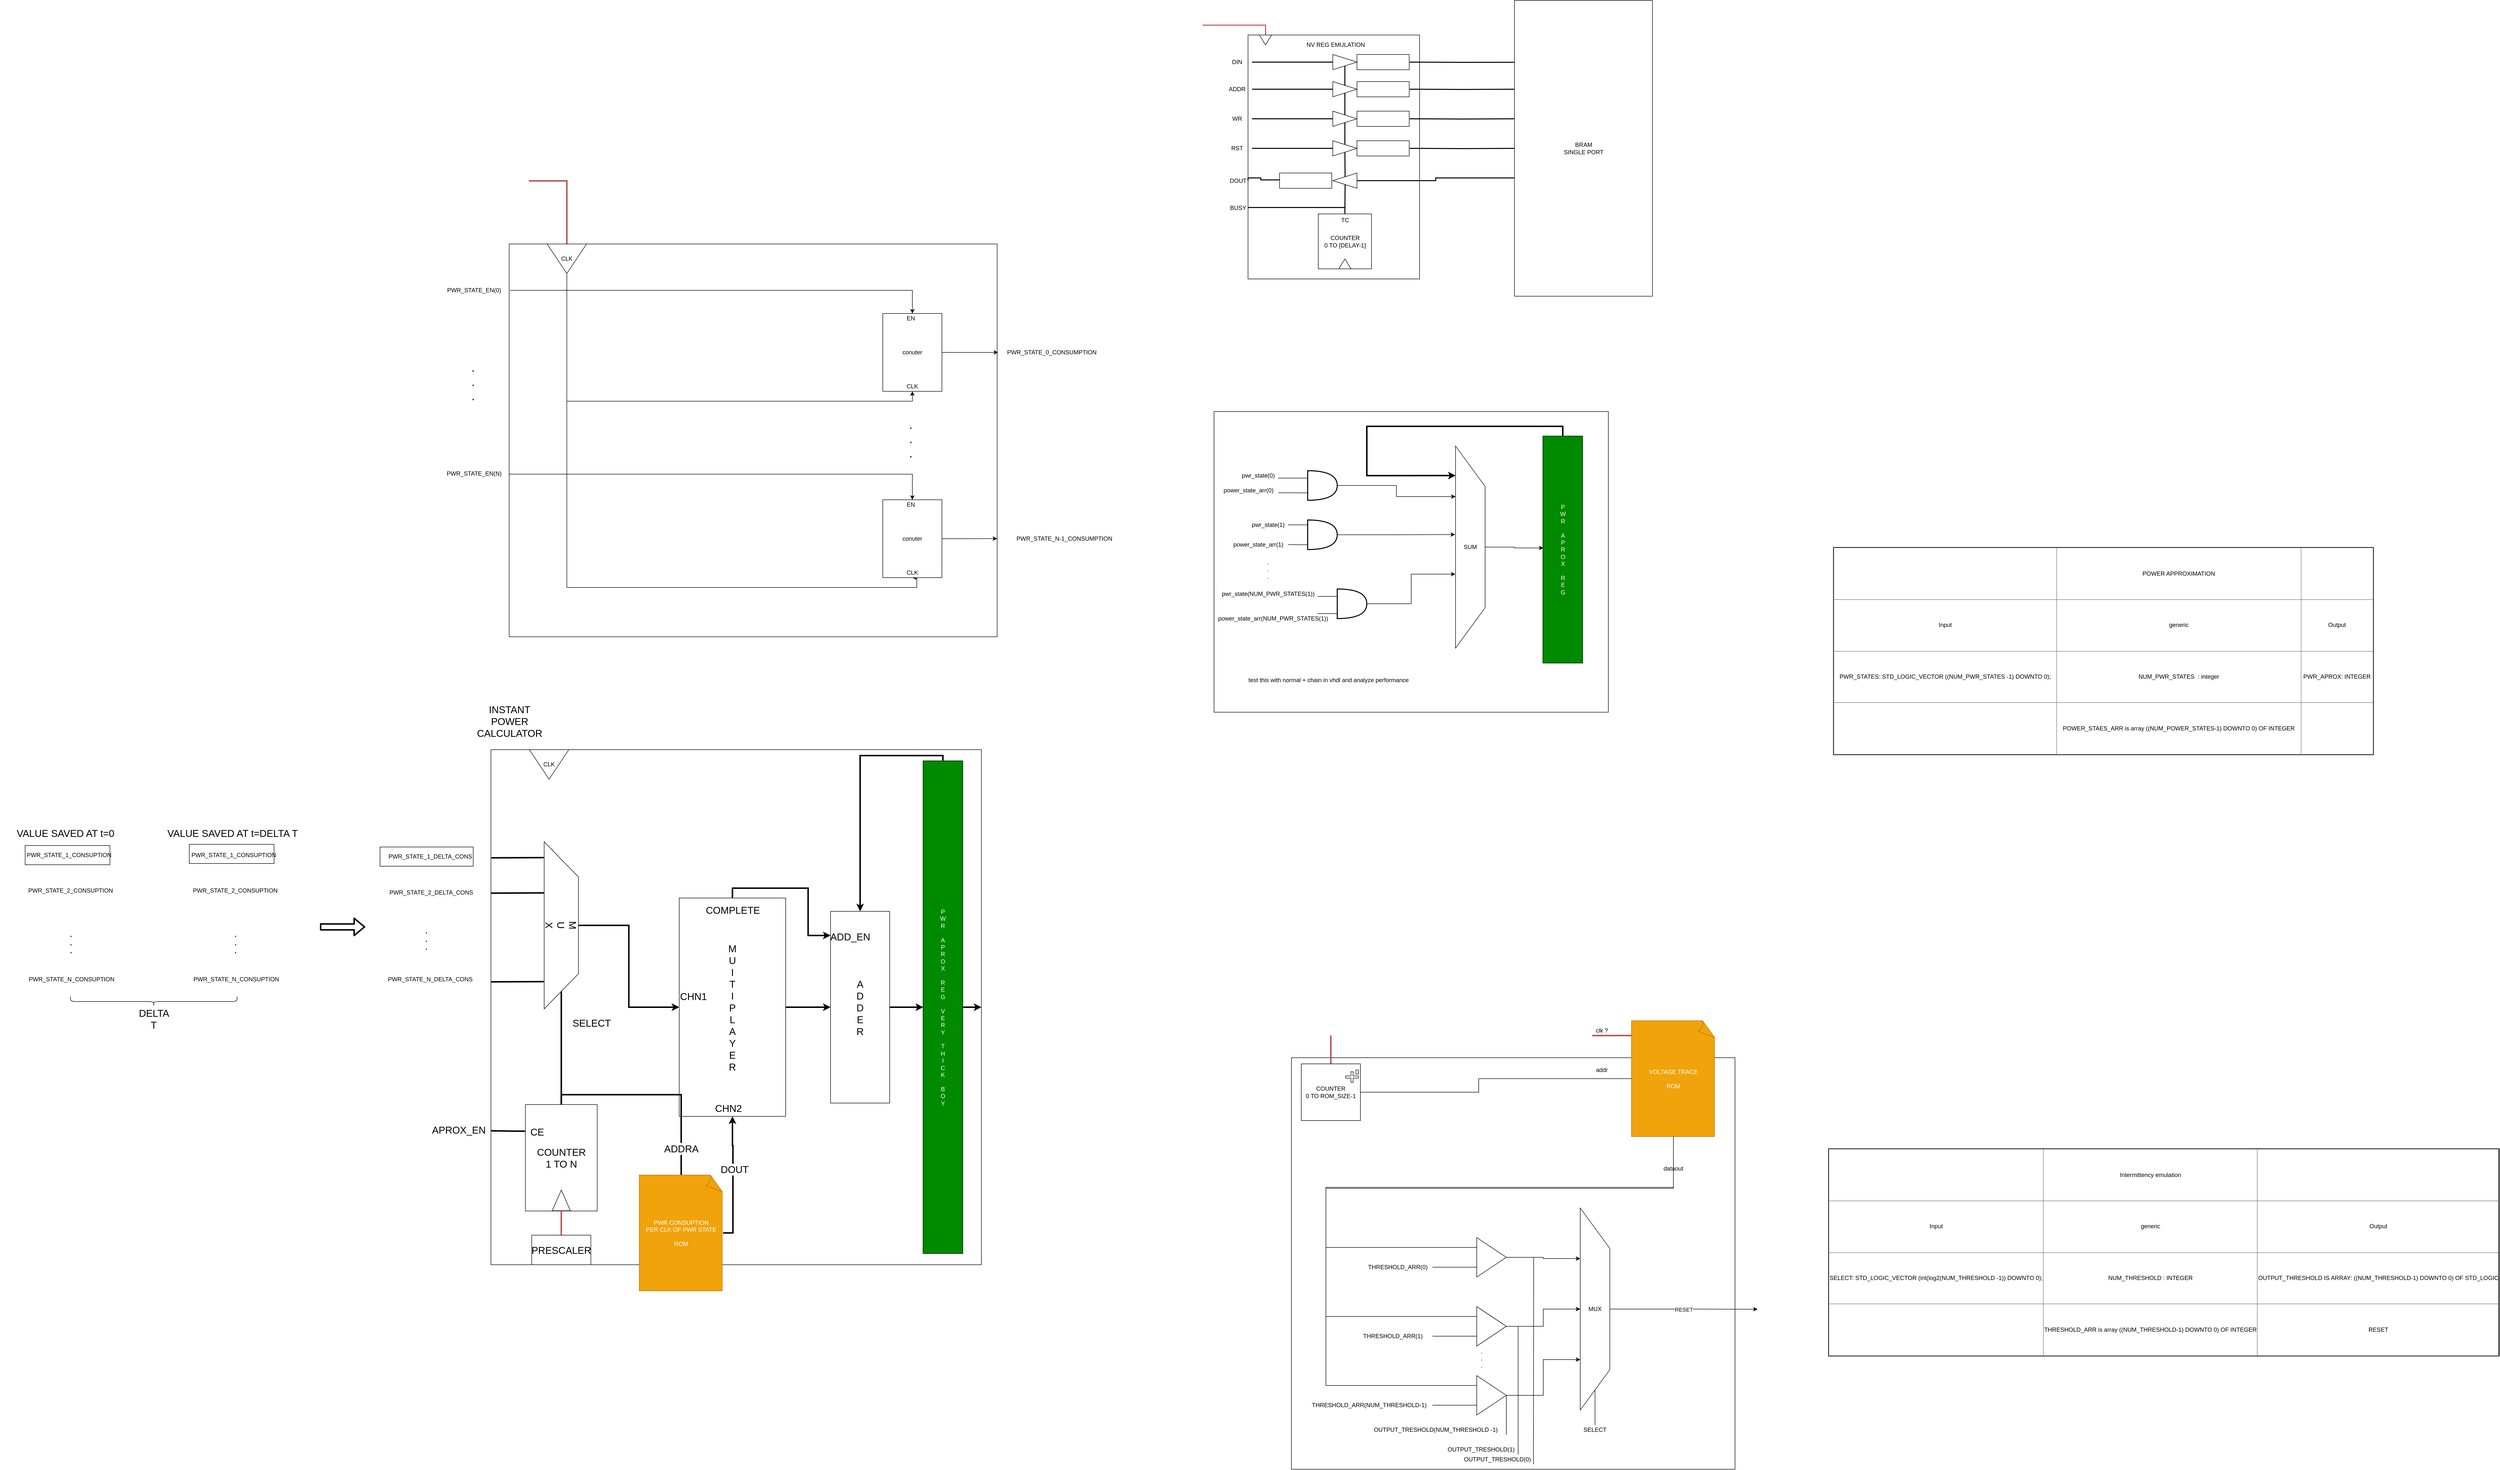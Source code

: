 <mxfile version="13.0.9">
    <diagram id="mCJGcP_8hqmCXcMLYqK4" name="Page-1">
        <mxGraphModel dx="3930" dy="1931" grid="0" gridSize="10" guides="1" tooltips="1" connect="1" arrows="1" fold="1" page="0" pageScale="1" pageWidth="850" pageHeight="1100" math="0" shadow="0">
            <root>
                <mxCell id="0"/>
                <mxCell id="1" parent="0"/>
                <mxCell id="305" value="" style="rounded=0;whiteSpace=wrap;html=1;fontSize=20;" vertex="1" parent="1">
                    <mxGeometry x="-1966" y="1062" width="172" height="39" as="geometry"/>
                </mxCell>
                <mxCell id="304" value="" style="rounded=0;whiteSpace=wrap;html=1;fontSize=20;" vertex="1" parent="1">
                    <mxGeometry x="-2299" y="1064.5" width="172" height="39" as="geometry"/>
                </mxCell>
                <mxCell id="191" value="" style="rounded=0;whiteSpace=wrap;html=1;" parent="1" vertex="1">
                    <mxGeometry x="-1317" y="-156" width="990" height="797" as="geometry"/>
                </mxCell>
                <mxCell id="y5mTM7t5K1WfnvU4cUye-74" value="" style="rounded=0;whiteSpace=wrap;html=1;" parent="1" vertex="1">
                    <mxGeometry x="270" y="1495" width="900" height="835" as="geometry"/>
                </mxCell>
                <mxCell id="sLWAIpHt156A45maYdf0-55" value="" style="rounded=0;whiteSpace=wrap;html=1;" parent="1" vertex="1">
                    <mxGeometry x="182" y="-580" width="348" height="495" as="geometry"/>
                </mxCell>
                <mxCell id="sLWAIpHt156A45maYdf0-56" value="NV REG EMULATION" style="text;html=1;strokeColor=none;fillColor=none;align=center;verticalAlign=middle;whiteSpace=wrap;rounded=0;" parent="1" vertex="1">
                    <mxGeometry x="290" y="-570" width="140" height="20" as="geometry"/>
                </mxCell>
                <mxCell id="sLWAIpHt156A45maYdf0-79" style="edgeStyle=orthogonalEdgeStyle;rounded=0;orthogonalLoop=1;jettySize=auto;html=1;exitX=1;exitY=0.5;exitDx=0;exitDy=0;strokeWidth=2;endArrow=none;endFill=0;entryX=0.007;entryY=0.209;entryDx=0;entryDy=0;entryPerimeter=0;" parent="1" target="sLWAIpHt156A45maYdf0-150" edge="1">
                    <mxGeometry relative="1" as="geometry">
                        <mxPoint x="530" y="-525" as="targetPoint"/>
                        <mxPoint x="510" y="-525" as="sourcePoint"/>
                    </mxGeometry>
                </mxCell>
                <mxCell id="sLWAIpHt156A45maYdf0-91" style="edgeStyle=orthogonalEdgeStyle;rounded=0;orthogonalLoop=1;jettySize=auto;html=1;exitX=1;exitY=0.5;exitDx=0;exitDy=0;entryX=0;entryY=0.3;entryDx=0;entryDy=0;entryPerimeter=0;strokeWidth=2;endArrow=none;endFill=0;" parent="1" target="sLWAIpHt156A45maYdf0-150" edge="1">
                    <mxGeometry relative="1" as="geometry">
                        <mxPoint x="530" y="-469.9" as="targetPoint"/>
                        <mxPoint x="510" y="-470" as="sourcePoint"/>
                    </mxGeometry>
                </mxCell>
                <mxCell id="sLWAIpHt156A45maYdf0-110" style="edgeStyle=orthogonalEdgeStyle;rounded=0;orthogonalLoop=1;jettySize=auto;html=1;exitX=1;exitY=0.5;exitDx=0;exitDy=0;entryX=0;entryY=0.4;entryDx=0;entryDy=0;entryPerimeter=0;strokeWidth=2;endArrow=none;endFill=0;" parent="1" target="sLWAIpHt156A45maYdf0-150" edge="1">
                    <mxGeometry relative="1" as="geometry">
                        <mxPoint x="530" y="-409.9" as="targetPoint"/>
                        <mxPoint x="510" y="-410" as="sourcePoint"/>
                    </mxGeometry>
                </mxCell>
                <mxCell id="sLWAIpHt156A45maYdf0-123" style="edgeStyle=orthogonalEdgeStyle;rounded=0;orthogonalLoop=1;jettySize=auto;html=1;exitX=1;exitY=0.5;exitDx=0;exitDy=0;strokeWidth=2;endArrow=none;endFill=0;" parent="1" target="sLWAIpHt156A45maYdf0-150" edge="1">
                    <mxGeometry relative="1" as="geometry">
                        <mxPoint x="530" y="-349.9" as="targetPoint"/>
                        <mxPoint x="510" y="-350" as="sourcePoint"/>
                    </mxGeometry>
                </mxCell>
                <mxCell id="sLWAIpHt156A45maYdf0-144" style="edgeStyle=orthogonalEdgeStyle;rounded=0;orthogonalLoop=1;jettySize=auto;html=1;exitX=0;exitY=0.5;exitDx=0;exitDy=0;endArrow=none;endFill=0;strokeWidth=2;fillColor=#f8cecc;strokeColor=#b85450;" parent="1" source="sLWAIpHt156A45maYdf0-143" edge="1">
                    <mxGeometry relative="1" as="geometry">
                        <mxPoint x="90" y="-600" as="targetPoint"/>
                        <Array as="points">
                            <mxPoint x="218" y="-600"/>
                            <mxPoint x="130" y="-600"/>
                        </Array>
                    </mxGeometry>
                </mxCell>
                <mxCell id="sLWAIpHt156A45maYdf0-143" value="" style="triangle;whiteSpace=wrap;html=1;rotation=90;" parent="1" vertex="1">
                    <mxGeometry x="207.5" y="-582.5" width="20" height="25" as="geometry"/>
                </mxCell>
                <mxCell id="sLWAIpHt156A45maYdf0-146" value="ADDR" style="text;html=1;strokeColor=none;fillColor=none;align=center;verticalAlign=middle;whiteSpace=wrap;rounded=0;" parent="1" vertex="1">
                    <mxGeometry x="130" y="-490" width="60" height="40" as="geometry"/>
                </mxCell>
                <mxCell id="sLWAIpHt156A45maYdf0-147" value="DIN" style="text;html=1;strokeColor=none;fillColor=none;align=center;verticalAlign=middle;whiteSpace=wrap;rounded=0;" parent="1" vertex="1">
                    <mxGeometry x="130" y="-545" width="60" height="40" as="geometry"/>
                </mxCell>
                <mxCell id="sLWAIpHt156A45maYdf0-148" value="WR" style="text;html=1;strokeColor=none;fillColor=none;align=center;verticalAlign=middle;whiteSpace=wrap;rounded=0;" parent="1" vertex="1">
                    <mxGeometry x="130" y="-430" width="60" height="40" as="geometry"/>
                </mxCell>
                <mxCell id="sLWAIpHt156A45maYdf0-149" value="RST" style="text;html=1;strokeColor=none;fillColor=none;align=center;verticalAlign=middle;whiteSpace=wrap;rounded=0;" parent="1" vertex="1">
                    <mxGeometry x="130" y="-370" width="60" height="40" as="geometry"/>
                </mxCell>
                <mxCell id="sLWAIpHt156A45maYdf0-150" value="BRAM&lt;br&gt;SINGLE PORT" style="rounded=0;whiteSpace=wrap;html=1;" parent="1" vertex="1">
                    <mxGeometry x="722.5" y="-650" width="280" height="600" as="geometry"/>
                </mxCell>
                <mxCell id="sLWAIpHt156A45maYdf0-160" style="edgeStyle=orthogonalEdgeStyle;rounded=0;orthogonalLoop=1;jettySize=auto;html=1;exitX=0;exitY=0.5;exitDx=0;exitDy=0;entryX=0;entryY=0.6;entryDx=0;entryDy=0;entryPerimeter=0;endArrow=none;endFill=0;strokeWidth=2;" parent="1" source="24" target="sLWAIpHt156A45maYdf0-150" edge="1">
                    <mxGeometry relative="1" as="geometry">
                        <mxPoint x="510" y="-290" as="sourcePoint"/>
                    </mxGeometry>
                </mxCell>
                <mxCell id="sLWAIpHt156A45maYdf0-161" value="DOUT" style="text;html=1;strokeColor=none;fillColor=none;align=center;verticalAlign=middle;whiteSpace=wrap;rounded=0;" parent="1" vertex="1">
                    <mxGeometry x="142" y="-294.5" width="40" height="20" as="geometry"/>
                </mxCell>
                <mxCell id="y5mTM7t5K1WfnvU4cUye-13" value="&lt;table border=&quot;1&quot; width=&quot;100%&quot; style=&quot;width: 100% ; height: 100% ; border-collapse: collapse&quot;&gt;&lt;tbody&gt;&lt;tr&gt;&lt;td&gt;&lt;br&gt;&lt;/td&gt;&lt;td&gt;POWER APPROXIMATION&lt;/td&gt;&lt;td&gt;&lt;br&gt;&lt;/td&gt;&lt;/tr&gt;&lt;tr&gt;&lt;td&gt;Input&lt;/td&gt;&lt;td&gt;generic&lt;/td&gt;&lt;td&gt;Output&lt;/td&gt;&lt;/tr&gt;&lt;tr&gt;&lt;td&gt;PWR_STATES: STD_LOGIC_VECTOR ((NUM_PWR_STATES -1) DOWNTO 0);&lt;/td&gt;&lt;td&gt;NUM_PWR_STATES&amp;nbsp; : integer&lt;/td&gt;&lt;td&gt;PWR_APROX: INTEGER&lt;/td&gt;&lt;/tr&gt;&lt;tr&gt;&lt;td&gt;&lt;br&gt;&lt;/td&gt;&lt;td&gt;POWER_STAES_ARR is array ((NUM_POWER_STATES-1) DOWNTO 0) OF INTEGER&lt;/td&gt;&lt;td&gt;&lt;br&gt;&lt;/td&gt;&lt;/tr&gt;&lt;/tbody&gt;&lt;/table&gt;" style="text;html=1;strokeColor=#000000;fillColor=none;overflow=fill;align=center;strokeWidth=2;" parent="1" vertex="1">
                    <mxGeometry x="1370" y="460" width="1095" height="420" as="geometry"/>
                </mxCell>
                <mxCell id="y5mTM7t5K1WfnvU4cUye-75" value="&lt;table border=&quot;1&quot; width=&quot;100%&quot; style=&quot;width: 100% ; height: 100% ; border-collapse: collapse&quot;&gt;&lt;tbody&gt;&lt;tr&gt;&lt;td&gt;&lt;br&gt;&lt;/td&gt;&lt;td&gt;Intermittency emulation&lt;/td&gt;&lt;td&gt;&lt;br&gt;&lt;/td&gt;&lt;/tr&gt;&lt;tr&gt;&lt;td&gt;Input&lt;/td&gt;&lt;td&gt;generic&lt;/td&gt;&lt;td&gt;Output&lt;/td&gt;&lt;/tr&gt;&lt;tr&gt;&lt;td&gt;SELECT: STD_LOGIC_VECTOR (int(log2(NUM_THRESHOLD&amp;nbsp;-1)) DOWNTO 0);&lt;/td&gt;&lt;td&gt;NUM_THRESHOLD : INTEGER&lt;/td&gt;&lt;td&gt;OUTPUT_THRESHOLD IS ARRAY:&amp;nbsp;((NUM_THRESHOLD-1) DOWNTO 0) OF STD_LOGIC&lt;br&gt;&lt;/td&gt;&lt;/tr&gt;&lt;tr&gt;&lt;td&gt;&lt;br&gt;&lt;/td&gt;&lt;td&gt;THRESHOLD_ARR is array ((NUM_THRESHOLD-1) DOWNTO 0) OF INTEGER&lt;/td&gt;&lt;td&gt;RESET&lt;/td&gt;&lt;/tr&gt;&lt;/tbody&gt;&lt;/table&gt;" style="text;html=1;strokeColor=#000000;fillColor=none;overflow=fill;align=center;strokeWidth=2;" parent="1" vertex="1">
                    <mxGeometry x="1360" y="1680" width="1360" height="420" as="geometry"/>
                </mxCell>
                <mxCell id="RvvI6G7CeJXVYyHXBvl7-1" value="RESET" style="edgeStyle=orthogonalEdgeStyle;rounded=0;orthogonalLoop=1;jettySize=auto;html=1;exitX=0.5;exitY=0;exitDx=0;exitDy=0;" parent="1" source="y5mTM7t5K1WfnvU4cUye-76" edge="1">
                    <mxGeometry relative="1" as="geometry">
                        <mxPoint x="1216" y="2005.333" as="targetPoint"/>
                    </mxGeometry>
                </mxCell>
                <mxCell id="15j-5euzx9YOIgts3s7C-90" style="edgeStyle=orthogonalEdgeStyle;rounded=0;orthogonalLoop=1;jettySize=auto;html=1;exitX=1;exitY=0.5;exitDx=0;exitDy=0;endArrow=none;endFill=0;strokeWidth=1;" parent="1" source="y5mTM7t5K1WfnvU4cUye-76" edge="1">
                    <mxGeometry relative="1" as="geometry">
                        <mxPoint x="886" y="2240" as="targetPoint"/>
                        <Array as="points">
                            <mxPoint x="886" y="2240"/>
                        </Array>
                    </mxGeometry>
                </mxCell>
                <mxCell id="y5mTM7t5K1WfnvU4cUye-76" value="MUX" style="shape=trapezoid;perimeter=trapezoidPerimeter;whiteSpace=wrap;html=1;direction=south;" parent="1" vertex="1">
                    <mxGeometry x="856" y="1800" width="60" height="410" as="geometry"/>
                </mxCell>
                <mxCell id="y5mTM7t5K1WfnvU4cUye-82" style="edgeStyle=orthogonalEdgeStyle;rounded=0;orthogonalLoop=1;jettySize=auto;html=1;exitX=1;exitY=0.5;exitDx=0;exitDy=0;entryX=0.25;entryY=1;entryDx=0;entryDy=0;" parent="1" source="y5mTM7t5K1WfnvU4cUye-80" target="y5mTM7t5K1WfnvU4cUye-76" edge="1">
                    <mxGeometry relative="1" as="geometry"/>
                </mxCell>
                <mxCell id="15j-5euzx9YOIgts3s7C-92" style="edgeStyle=orthogonalEdgeStyle;rounded=0;orthogonalLoop=1;jettySize=auto;html=1;exitX=1;exitY=0.5;exitDx=0;exitDy=0;endArrow=none;endFill=0;strokeWidth=1;" parent="1" source="y5mTM7t5K1WfnvU4cUye-80" edge="1">
                    <mxGeometry relative="1" as="geometry">
                        <mxPoint x="761" y="2320" as="targetPoint"/>
                    </mxGeometry>
                </mxCell>
                <mxCell id="y5mTM7t5K1WfnvU4cUye-80" value="" style="triangle;whiteSpace=wrap;html=1;" parent="1" vertex="1">
                    <mxGeometry x="646" y="1860" width="60" height="80" as="geometry"/>
                </mxCell>
                <mxCell id="y5mTM7t5K1WfnvU4cUye-83" value="" style="endArrow=none;html=1;entryX=0;entryY=0.75;entryDx=0;entryDy=0;" parent="1" target="y5mTM7t5K1WfnvU4cUye-80" edge="1">
                    <mxGeometry width="50" height="50" relative="1" as="geometry">
                        <mxPoint x="556" y="1920" as="sourcePoint"/>
                        <mxPoint x="546" y="1940" as="targetPoint"/>
                    </mxGeometry>
                </mxCell>
                <mxCell id="y5mTM7t5K1WfnvU4cUye-84" value="&lt;span&gt;THRESHOLD_ARR(0)&lt;/span&gt;" style="text;html=1;strokeColor=none;fillColor=none;align=center;verticalAlign=middle;whiteSpace=wrap;rounded=0;" parent="1" vertex="1">
                    <mxGeometry x="466" y="1910" width="40" height="20" as="geometry"/>
                </mxCell>
                <mxCell id="y5mTM7t5K1WfnvU4cUye-98" style="edgeStyle=orthogonalEdgeStyle;rounded=0;orthogonalLoop=1;jettySize=auto;html=1;exitX=1;exitY=0.5;exitDx=0;exitDy=0;entryX=0.5;entryY=1;entryDx=0;entryDy=0;" parent="1" source="y5mTM7t5K1WfnvU4cUye-85" target="y5mTM7t5K1WfnvU4cUye-76" edge="1">
                    <mxGeometry relative="1" as="geometry"/>
                </mxCell>
                <mxCell id="y5mTM7t5K1WfnvU4cUye-85" value="" style="triangle;whiteSpace=wrap;html=1;" parent="1" vertex="1">
                    <mxGeometry x="646" y="2000" width="60" height="80" as="geometry"/>
                </mxCell>
                <mxCell id="y5mTM7t5K1WfnvU4cUye-86" value="&lt;span&gt;THRESHOLD_ARR(1)&lt;/span&gt;" style="text;html=1;strokeColor=none;fillColor=none;align=center;verticalAlign=middle;whiteSpace=wrap;rounded=0;" parent="1" vertex="1">
                    <mxGeometry x="456" y="2050" width="40" height="20" as="geometry"/>
                </mxCell>
                <mxCell id="y5mTM7t5K1WfnvU4cUye-87" value="" style="endArrow=none;html=1;entryX=0;entryY=0.75;entryDx=0;entryDy=0;" parent="1" edge="1">
                    <mxGeometry width="50" height="50" relative="1" as="geometry">
                        <mxPoint x="556" y="2060" as="sourcePoint"/>
                        <mxPoint x="646" y="2060" as="targetPoint"/>
                    </mxGeometry>
                </mxCell>
                <mxCell id="y5mTM7t5K1WfnvU4cUye-97" style="edgeStyle=orthogonalEdgeStyle;rounded=0;orthogonalLoop=1;jettySize=auto;html=1;exitX=1;exitY=0.5;exitDx=0;exitDy=0;entryX=0.75;entryY=1;entryDx=0;entryDy=0;" parent="1" source="y5mTM7t5K1WfnvU4cUye-93" target="y5mTM7t5K1WfnvU4cUye-76" edge="1">
                    <mxGeometry relative="1" as="geometry"/>
                </mxCell>
                <mxCell id="15j-5euzx9YOIgts3s7C-94" style="edgeStyle=orthogonalEdgeStyle;rounded=0;orthogonalLoop=1;jettySize=auto;html=1;exitX=1;exitY=0.5;exitDx=0;exitDy=0;endArrow=none;endFill=0;strokeWidth=1;" parent="1" source="y5mTM7t5K1WfnvU4cUye-93" edge="1">
                    <mxGeometry relative="1" as="geometry">
                        <mxPoint x="706" y="2260" as="targetPoint"/>
                        <Array as="points">
                            <mxPoint x="706" y="2240"/>
                            <mxPoint x="706" y="2240"/>
                        </Array>
                    </mxGeometry>
                </mxCell>
                <mxCell id="y5mTM7t5K1WfnvU4cUye-93" value="" style="triangle;whiteSpace=wrap;html=1;" parent="1" vertex="1">
                    <mxGeometry x="646" y="2140" width="60" height="80" as="geometry"/>
                </mxCell>
                <mxCell id="y5mTM7t5K1WfnvU4cUye-94" value="" style="endArrow=none;html=1;entryX=0;entryY=0.75;entryDx=0;entryDy=0;" parent="1" edge="1">
                    <mxGeometry width="50" height="50" relative="1" as="geometry">
                        <mxPoint x="556" y="2200" as="sourcePoint"/>
                        <mxPoint x="646" y="2200" as="targetPoint"/>
                    </mxGeometry>
                </mxCell>
                <mxCell id="y5mTM7t5K1WfnvU4cUye-95" value="&lt;span&gt;THRESHOLD_ARR(&lt;/span&gt;&lt;span&gt;NUM_THRESHOLD-1&lt;/span&gt;&lt;span&gt;)&lt;/span&gt;" style="text;html=1;strokeColor=none;fillColor=none;align=center;verticalAlign=middle;whiteSpace=wrap;rounded=0;" parent="1" vertex="1">
                    <mxGeometry x="300" y="2190" width="256" height="20" as="geometry"/>
                </mxCell>
                <mxCell id="y5mTM7t5K1WfnvU4cUye-99" value=".&lt;br&gt;.&lt;br&gt;." style="text;html=1;strokeColor=none;fillColor=none;align=center;verticalAlign=middle;whiteSpace=wrap;rounded=0;" parent="1" vertex="1">
                    <mxGeometry x="636" y="2095" width="40" height="20" as="geometry"/>
                </mxCell>
                <mxCell id="15j-5euzx9YOIgts3s7C-83" style="edgeStyle=orthogonalEdgeStyle;rounded=0;orthogonalLoop=1;jettySize=auto;html=1;exitX=0.5;exitY=1;exitDx=0;exitDy=0;exitPerimeter=0;entryX=0;entryY=0.25;entryDx=0;entryDy=0;endArrow=none;endFill=0;strokeWidth=1;" parent="1" source="15j-5euzx9YOIgts3s7C-65" target="y5mTM7t5K1WfnvU4cUye-80" edge="1">
                    <mxGeometry relative="1" as="geometry">
                        <Array as="points">
                            <mxPoint x="1045" y="1758"/>
                            <mxPoint x="340" y="1758"/>
                            <mxPoint x="340" y="1880"/>
                        </Array>
                    </mxGeometry>
                </mxCell>
                <mxCell id="15j-5euzx9YOIgts3s7C-85" style="edgeStyle=orthogonalEdgeStyle;rounded=0;orthogonalLoop=1;jettySize=auto;html=1;exitX=0.5;exitY=1;exitDx=0;exitDy=0;exitPerimeter=0;entryX=0;entryY=0.25;entryDx=0;entryDy=0;endArrow=none;endFill=0;strokeWidth=1;" parent="1" source="15j-5euzx9YOIgts3s7C-65" target="y5mTM7t5K1WfnvU4cUye-93" edge="1">
                    <mxGeometry relative="1" as="geometry">
                        <Array as="points">
                            <mxPoint x="1045" y="1760"/>
                            <mxPoint x="340" y="1760"/>
                            <mxPoint x="340" y="2160"/>
                        </Array>
                    </mxGeometry>
                </mxCell>
                <mxCell id="15j-5euzx9YOIgts3s7C-65" value="VOLTAGE TRACE&lt;br&gt;&lt;br&gt;ROM" style="whiteSpace=wrap;html=1;shape=mxgraph.basic.document;fillColor=#f0a30a;strokeColor=#BD7000;fontColor=#ffffff;" parent="1" vertex="1">
                    <mxGeometry x="960" y="1420" width="170" height="235" as="geometry"/>
                </mxCell>
                <mxCell id="15j-5euzx9YOIgts3s7C-67" value="addr" style="text;html=1;strokeColor=none;fillColor=none;align=center;verticalAlign=middle;whiteSpace=wrap;rounded=0;" parent="1" vertex="1">
                    <mxGeometry x="880" y="1510" width="40" height="20" as="geometry"/>
                </mxCell>
                <mxCell id="15j-5euzx9YOIgts3s7C-69" value="dataout" style="text;html=1;strokeColor=none;fillColor=none;align=center;verticalAlign=middle;whiteSpace=wrap;rounded=0;" parent="1" vertex="1">
                    <mxGeometry x="1025" y="1710" width="40" height="20" as="geometry"/>
                </mxCell>
                <mxCell id="15j-5euzx9YOIgts3s7C-70" style="edgeStyle=orthogonalEdgeStyle;rounded=0;orthogonalLoop=1;jettySize=auto;html=1;exitX=0;exitY=0.5;exitDx=0;exitDy=0;exitPerimeter=0;endArrow=none;endFill=0;strokeWidth=3;entryX=0.678;entryY=0.054;entryDx=0;entryDy=0;entryPerimeter=0;fillColor=#f8cecc;strokeColor=#b85450;" parent="1" edge="1">
                    <mxGeometry relative="1" as="geometry">
                        <mxPoint x="960" y="1450" as="sourcePoint"/>
                        <mxPoint x="880.2" y="1450.16" as="targetPoint"/>
                        <Array as="points">
                            <mxPoint x="940" y="1450.5"/>
                            <mxPoint x="880" y="1450.5"/>
                        </Array>
                    </mxGeometry>
                </mxCell>
                <mxCell id="15j-5euzx9YOIgts3s7C-71" value="clk ?" style="text;html=1;strokeColor=none;fillColor=none;align=center;verticalAlign=middle;whiteSpace=wrap;rounded=0;" parent="1" vertex="1">
                    <mxGeometry x="880" y="1430" width="40" height="20" as="geometry"/>
                </mxCell>
                <mxCell id="15j-5euzx9YOIgts3s7C-74" style="edgeStyle=orthogonalEdgeStyle;rounded=0;orthogonalLoop=1;jettySize=auto;html=1;exitX=0.5;exitY=0;exitDx=0;exitDy=0;endArrow=none;endFill=0;strokeWidth=3;fillColor=#f8cecc;strokeColor=#b85450;" parent="1" source="15j-5euzx9YOIgts3s7C-73" edge="1">
                    <mxGeometry relative="1" as="geometry">
                        <mxPoint x="350" y="1450" as="targetPoint"/>
                    </mxGeometry>
                </mxCell>
                <mxCell id="15j-5euzx9YOIgts3s7C-76" style="edgeStyle=orthogonalEdgeStyle;rounded=0;orthogonalLoop=1;jettySize=auto;html=1;exitX=1;exitY=0.5;exitDx=0;exitDy=0;entryX=0;entryY=0.5;entryDx=0;entryDy=0;entryPerimeter=0;endArrow=none;endFill=0;strokeWidth=1;" parent="1" source="15j-5euzx9YOIgts3s7C-73" target="15j-5euzx9YOIgts3s7C-65" edge="1">
                    <mxGeometry relative="1" as="geometry">
                        <Array as="points">
                            <mxPoint x="650" y="1565"/>
                            <mxPoint x="650" y="1537"/>
                        </Array>
                    </mxGeometry>
                </mxCell>
                <mxCell id="15j-5euzx9YOIgts3s7C-73" value="COUNTER&lt;br&gt;0 TO ROM_SIZE-1" style="rounded=0;whiteSpace=wrap;html=1;" parent="1" vertex="1">
                    <mxGeometry x="290" y="1507.5" width="120" height="115" as="geometry"/>
                </mxCell>
                <mxCell id="15j-5euzx9YOIgts3s7C-81" value="" style="group" parent="1" vertex="1" connectable="0">
                    <mxGeometry x="380" y="1520" width="26" height="25" as="geometry"/>
                </mxCell>
                <mxCell id="15j-5euzx9YOIgts3s7C-79" value="" style="group" parent="15j-5euzx9YOIgts3s7C-81" vertex="1" connectable="0">
                    <mxGeometry width="26" height="25" as="geometry"/>
                </mxCell>
                <mxCell id="15j-5euzx9YOIgts3s7C-77" value="" style="shape=cross;whiteSpace=wrap;html=1;" parent="15j-5euzx9YOIgts3s7C-79" vertex="1">
                    <mxGeometry y="3.333" width="26" height="21.667" as="geometry"/>
                </mxCell>
                <mxCell id="15j-5euzx9YOIgts3s7C-78" value="" style="rounded=0;whiteSpace=wrap;html=1;" parent="15j-5euzx9YOIgts3s7C-79" vertex="1">
                    <mxGeometry x="20.8" width="5.2" height="8.333" as="geometry"/>
                </mxCell>
                <mxCell id="15j-5euzx9YOIgts3s7C-93" style="edgeStyle=orthogonalEdgeStyle;rounded=0;orthogonalLoop=1;jettySize=auto;html=1;exitX=1;exitY=0.5;exitDx=0;exitDy=0;endArrow=none;endFill=0;strokeWidth=1;" parent="1" source="15j-5euzx9YOIgts3s7C-82" edge="1">
                    <mxGeometry relative="1" as="geometry">
                        <mxPoint x="730" y="2300" as="targetPoint"/>
                        <Array as="points">
                            <mxPoint x="730" y="2040"/>
                        </Array>
                    </mxGeometry>
                </mxCell>
                <mxCell id="15j-5euzx9YOIgts3s7C-82" value="" style="triangle;whiteSpace=wrap;html=1;" parent="1" vertex="1">
                    <mxGeometry x="646" y="2000" width="60" height="80" as="geometry"/>
                </mxCell>
                <mxCell id="15j-5euzx9YOIgts3s7C-84" style="edgeStyle=orthogonalEdgeStyle;rounded=0;orthogonalLoop=1;jettySize=auto;html=1;exitX=0.5;exitY=1;exitDx=0;exitDy=0;exitPerimeter=0;entryX=0;entryY=0.25;entryDx=0;entryDy=0;endArrow=none;endFill=0;strokeWidth=1;" parent="1" source="15j-5euzx9YOIgts3s7C-65" target="15j-5euzx9YOIgts3s7C-82" edge="1">
                    <mxGeometry relative="1" as="geometry">
                        <Array as="points">
                            <mxPoint x="1045" y="1760"/>
                            <mxPoint x="340" y="1760"/>
                            <mxPoint x="340" y="2020"/>
                        </Array>
                    </mxGeometry>
                </mxCell>
                <mxCell id="15j-5euzx9YOIgts3s7C-91" value="SELECT" style="text;html=1;strokeColor=none;fillColor=none;align=center;verticalAlign=middle;whiteSpace=wrap;rounded=0;" parent="1" vertex="1">
                    <mxGeometry x="866" y="2240" width="40" height="20" as="geometry"/>
                </mxCell>
                <mxCell id="15j-5euzx9YOIgts3s7C-95" value="OUTPUT_TRESHOLD(NUM_THRESHOLD -1)" style="text;html=1;strokeColor=none;fillColor=none;align=center;verticalAlign=middle;whiteSpace=wrap;rounded=0;" parent="1" vertex="1">
                    <mxGeometry x="430" y="2240" width="266" height="20" as="geometry"/>
                </mxCell>
                <mxCell id="15j-5euzx9YOIgts3s7C-96" value="OUTPUT_TRESHOLD(1)" style="text;html=1;strokeColor=none;fillColor=none;align=center;verticalAlign=middle;whiteSpace=wrap;rounded=0;" parent="1" vertex="1">
                    <mxGeometry x="586.5" y="2280" width="136" height="20" as="geometry"/>
                </mxCell>
                <mxCell id="15j-5euzx9YOIgts3s7C-97" value="OUTPUT_TRESHOLD(0)" style="text;html=1;strokeColor=none;fillColor=none;align=center;verticalAlign=middle;whiteSpace=wrap;rounded=0;" parent="1" vertex="1">
                    <mxGeometry x="620" y="2300" width="136" height="20" as="geometry"/>
                </mxCell>
                <mxCell id="4" value="" style="rounded=0;whiteSpace=wrap;html=1;" parent="1" vertex="1">
                    <mxGeometry x="403" y="-540.5" width="106" height="31" as="geometry"/>
                </mxCell>
                <mxCell id="5" value="" style="rounded=0;whiteSpace=wrap;html=1;" parent="1" vertex="1">
                    <mxGeometry x="403" y="-485.5" width="106" height="31" as="geometry"/>
                </mxCell>
                <mxCell id="6" value="" style="rounded=0;whiteSpace=wrap;html=1;" parent="1" vertex="1">
                    <mxGeometry x="403" y="-425.5" width="106" height="31" as="geometry"/>
                </mxCell>
                <mxCell id="7" value="" style="rounded=0;whiteSpace=wrap;html=1;" parent="1" vertex="1">
                    <mxGeometry x="403" y="-365.5" width="106" height="31" as="geometry"/>
                </mxCell>
                <mxCell id="9" style="edgeStyle=orthogonalEdgeStyle;rounded=0;orthogonalLoop=1;jettySize=auto;html=1;exitX=0;exitY=0.5;exitDx=0;exitDy=0;strokeWidth=2;endArrow=none;endFill=0;entryX=1;entryY=0.5;entryDx=0;entryDy=0;" parent="1" source="8" target="sLWAIpHt156A45maYdf0-161" edge="1">
                    <mxGeometry relative="1" as="geometry">
                        <mxPoint x="198" y="-289" as="targetPoint"/>
                        <Array as="points">
                            <mxPoint x="246" y="-286"/>
                            <mxPoint x="208" y="-286"/>
                            <mxPoint x="208" y="-290"/>
                            <mxPoint x="182" y="-290"/>
                        </Array>
                    </mxGeometry>
                </mxCell>
                <mxCell id="8" value="" style="rounded=0;whiteSpace=wrap;html=1;" parent="1" vertex="1">
                    <mxGeometry x="246" y="-300" width="106" height="31" as="geometry"/>
                </mxCell>
                <mxCell id="15" style="edgeStyle=orthogonalEdgeStyle;rounded=0;orthogonalLoop=1;jettySize=auto;html=1;exitX=0.5;exitY=0;exitDx=0;exitDy=0;entryX=0.5;entryY=1;entryDx=0;entryDy=0;endArrow=none;endFill=0;strokeWidth=2;" parent="1" source="10" target="14" edge="1">
                    <mxGeometry relative="1" as="geometry">
                        <Array as="points">
                            <mxPoint x="379" y="-221"/>
                            <mxPoint x="379" y="-283"/>
                            <mxPoint x="379" y="-283"/>
                        </Array>
                    </mxGeometry>
                </mxCell>
                <mxCell id="28" style="edgeStyle=orthogonalEdgeStyle;rounded=0;orthogonalLoop=1;jettySize=auto;html=1;exitX=0.5;exitY=0;exitDx=0;exitDy=0;entryX=-0.001;entryY=0.707;entryDx=0;entryDy=0;entryPerimeter=0;endArrow=none;endFill=0;strokeWidth=2;" parent="1" source="10" target="sLWAIpHt156A45maYdf0-55" edge="1">
                    <mxGeometry relative="1" as="geometry">
                        <Array as="points">
                            <mxPoint x="379" y="-230"/>
                        </Array>
                    </mxGeometry>
                </mxCell>
                <mxCell id="10" value="COUNTER&lt;br&gt;0 TO [DELAY-1]" style="rounded=0;whiteSpace=wrap;html=1;" parent="1" vertex="1">
                    <mxGeometry x="324.5" y="-217" width="108" height="111.5" as="geometry"/>
                </mxCell>
                <mxCell id="20" style="edgeStyle=orthogonalEdgeStyle;rounded=0;orthogonalLoop=1;jettySize=auto;html=1;exitX=0;exitY=0.5;exitDx=0;exitDy=0;entryX=1;entryY=0.5;entryDx=0;entryDy=0;endArrow=none;endFill=0;strokeWidth=2;" parent="1" source="11" target="sLWAIpHt156A45maYdf0-147" edge="1">
                    <mxGeometry relative="1" as="geometry"/>
                </mxCell>
                <mxCell id="11" value="" style="triangle;whiteSpace=wrap;html=1;" parent="1" vertex="1">
                    <mxGeometry x="354" y="-540.5" width="49" height="31" as="geometry"/>
                </mxCell>
                <mxCell id="18" style="edgeStyle=orthogonalEdgeStyle;rounded=0;orthogonalLoop=1;jettySize=auto;html=1;exitX=0.5;exitY=0;exitDx=0;exitDy=0;entryX=0.5;entryY=1;entryDx=0;entryDy=0;endArrow=none;endFill=0;strokeWidth=2;" parent="1" source="12" target="11" edge="1">
                    <mxGeometry relative="1" as="geometry"/>
                </mxCell>
                <mxCell id="21" style="edgeStyle=orthogonalEdgeStyle;rounded=0;orthogonalLoop=1;jettySize=auto;html=1;exitX=0;exitY=0.5;exitDx=0;exitDy=0;entryX=1;entryY=0.5;entryDx=0;entryDy=0;endArrow=none;endFill=0;strokeWidth=2;" parent="1" source="12" target="sLWAIpHt156A45maYdf0-146" edge="1">
                    <mxGeometry relative="1" as="geometry"/>
                </mxCell>
                <mxCell id="12" value="" style="triangle;whiteSpace=wrap;html=1;" parent="1" vertex="1">
                    <mxGeometry x="354" y="-485.5" width="49" height="31" as="geometry"/>
                </mxCell>
                <mxCell id="17" style="edgeStyle=orthogonalEdgeStyle;rounded=0;orthogonalLoop=1;jettySize=auto;html=1;exitX=0.5;exitY=0;exitDx=0;exitDy=0;entryX=0.5;entryY=1;entryDx=0;entryDy=0;endArrow=none;endFill=0;strokeWidth=2;" parent="1" source="13" target="12" edge="1">
                    <mxGeometry relative="1" as="geometry"/>
                </mxCell>
                <mxCell id="22" style="edgeStyle=orthogonalEdgeStyle;rounded=0;orthogonalLoop=1;jettySize=auto;html=1;exitX=0;exitY=0.5;exitDx=0;exitDy=0;entryX=1;entryY=0.5;entryDx=0;entryDy=0;endArrow=none;endFill=0;strokeWidth=2;" parent="1" source="13" target="sLWAIpHt156A45maYdf0-148" edge="1">
                    <mxGeometry relative="1" as="geometry"/>
                </mxCell>
                <mxCell id="13" value="" style="triangle;whiteSpace=wrap;html=1;" parent="1" vertex="1">
                    <mxGeometry x="354" y="-425.5" width="49" height="31" as="geometry"/>
                </mxCell>
                <mxCell id="16" style="edgeStyle=orthogonalEdgeStyle;rounded=0;orthogonalLoop=1;jettySize=auto;html=1;exitX=0.5;exitY=0;exitDx=0;exitDy=0;entryX=0.5;entryY=1;entryDx=0;entryDy=0;endArrow=none;endFill=0;strokeWidth=2;" parent="1" source="14" target="13" edge="1">
                    <mxGeometry relative="1" as="geometry"/>
                </mxCell>
                <mxCell id="23" style="edgeStyle=orthogonalEdgeStyle;rounded=0;orthogonalLoop=1;jettySize=auto;html=1;exitX=0;exitY=0.5;exitDx=0;exitDy=0;entryX=1;entryY=0.5;entryDx=0;entryDy=0;endArrow=none;endFill=0;strokeWidth=2;" parent="1" source="14" target="sLWAIpHt156A45maYdf0-149" edge="1">
                    <mxGeometry relative="1" as="geometry"/>
                </mxCell>
                <mxCell id="14" value="" style="triangle;whiteSpace=wrap;html=1;" parent="1" vertex="1">
                    <mxGeometry x="354" y="-365.5" width="49" height="31" as="geometry"/>
                </mxCell>
                <mxCell id="19" value="TC" style="text;html=1;strokeColor=none;fillColor=none;align=center;verticalAlign=middle;whiteSpace=wrap;rounded=0;" parent="1" vertex="1">
                    <mxGeometry x="358.5" y="-214" width="40" height="20" as="geometry"/>
                </mxCell>
                <mxCell id="24" value="" style="triangle;whiteSpace=wrap;html=1;rotation=-180;" parent="1" vertex="1">
                    <mxGeometry x="354" y="-300" width="49" height="31" as="geometry"/>
                </mxCell>
                <mxCell id="26" value="" style="triangle;whiteSpace=wrap;html=1;rotation=-90;" parent="1" vertex="1">
                    <mxGeometry x="368.5" y="-128" width="20" height="25" as="geometry"/>
                </mxCell>
                <mxCell id="32" value="BUSY" style="text;html=1;strokeColor=none;fillColor=none;align=center;verticalAlign=middle;whiteSpace=wrap;rounded=0;" parent="1" vertex="1">
                    <mxGeometry x="142" y="-239" width="40" height="20" as="geometry"/>
                </mxCell>
                <mxCell id="33" value="" style="group;fillColor=#f5f5f5;strokeColor=#666666;fontColor=#333333;" parent="1" vertex="1" connectable="0">
                    <mxGeometry x="113" y="184" width="800" height="610" as="geometry"/>
                </mxCell>
                <mxCell id="34" value="" style="group;fillColor=#f5f5f5;strokeColor=#666666;fontColor=#333333;" parent="33" vertex="1" connectable="0">
                    <mxGeometry width="800" height="610" as="geometry"/>
                </mxCell>
                <mxCell id="35" value="" style="group" parent="34" vertex="1" connectable="0">
                    <mxGeometry width="800" height="610" as="geometry"/>
                </mxCell>
                <mxCell id="36" value="" style="group" parent="35" vertex="1" connectable="0">
                    <mxGeometry width="800" height="610" as="geometry"/>
                </mxCell>
                <mxCell id="37" value="" style="rounded=0;whiteSpace=wrap;html=1;" parent="36" vertex="1">
                    <mxGeometry width="800" height="610" as="geometry"/>
                </mxCell>
                <mxCell id="38" style="edgeStyle=orthogonalEdgeStyle;rounded=0;orthogonalLoop=1;jettySize=auto;html=1;exitX=0.5;exitY=0;exitDx=0;exitDy=0;entryX=0.146;entryY=0.997;entryDx=0;entryDy=0;strokeWidth=3;entryPerimeter=0;" parent="36" source="39" target="41" edge="1">
                    <mxGeometry relative="1" as="geometry">
                        <Array as="points">
                            <mxPoint x="708" y="30"/>
                            <mxPoint x="310" y="30"/>
                            <mxPoint x="310" y="130"/>
                            <mxPoint x="340" y="130"/>
                        </Array>
                    </mxGeometry>
                </mxCell>
                <mxCell id="39" value="P&lt;br&gt;W&lt;br&gt;R&lt;br&gt;&lt;br&gt;A&lt;br&gt;P&lt;br&gt;R&lt;br&gt;O&lt;br&gt;X&lt;br&gt;&lt;br&gt;R&lt;br&gt;E&lt;br&gt;G" style="rounded=0;whiteSpace=wrap;html=1;strokeWidth=2;fillColor=#008a00;strokeColor=#005700;fontColor=#ffffff;" parent="36" vertex="1">
                    <mxGeometry x="667.5" y="50" width="80" height="460" as="geometry"/>
                </mxCell>
                <mxCell id="40" style="edgeStyle=orthogonalEdgeStyle;rounded=0;orthogonalLoop=1;jettySize=auto;html=1;exitX=0.5;exitY=0;exitDx=0;exitDy=0;entryX=0.009;entryY=0.493;entryDx=0;entryDy=0;entryPerimeter=0;" parent="36" source="41" target="39" edge="1">
                    <mxGeometry relative="1" as="geometry"/>
                </mxCell>
                <mxCell id="41" value="SUM" style="shape=trapezoid;perimeter=trapezoidPerimeter;whiteSpace=wrap;html=1;direction=south;" parent="36" vertex="1">
                    <mxGeometry x="490" y="70" width="60" height="410" as="geometry"/>
                </mxCell>
                <mxCell id="42" style="edgeStyle=orthogonalEdgeStyle;rounded=0;orthogonalLoop=1;jettySize=auto;html=1;exitX=1;exitY=0.5;exitDx=0;exitDy=0;exitPerimeter=0;entryX=0.25;entryY=1;entryDx=0;entryDy=0;" parent="36" source="43" target="41" edge="1">
                    <mxGeometry relative="1" as="geometry"/>
                </mxCell>
                <mxCell id="43" value="&lt;span style=&quot;font-family: monospace ; font-size: 0px&quot;&gt;%3CmxGraphModel%3E%3Croot%3E%3CmxCell%20id%3D%220%22%2F%3E%3CmxCell%20id%3D%221%22%20parent%3D%220%22%2F%3E%3CmxCell%20id%3D%222%22%20value%3D%22%22%20style%3D%22group%22%20vertex%3D%221%22%20connectable%3D%220%22%20parent%3D%221%22%3E%3CmxGeometry%20x%3D%22330%22%20y%3D%22780%22%20width%3D%22800%22%20height%3D%22610%22%20as%3D%22geometry%22%2F%3E%3C%2FmxCell%3E%3CmxCell%20id%3D%223%22%20value%3D%22%22%20style%3D%22group%22%20vertex%3D%221%22%20connectable%3D%220%22%20parent%3D%222%22%3E%3CmxGeometry%20width%3D%22800%22%20height%3D%22610%22%20as%3D%22geometry%22%2F%3E%3C%2FmxCell%3E%3CmxCell%20id%3D%224%22%20value%3D%22FF_val%20%2B%26amp%3Bnbsp%3B%26lt%3Bbr%26gt%3B(pwr_state(0)%20%26amp%3Bamp%3B%20power_state_arr(0))%20%2B%26lt%3Bbr%26gt%3B(pwr_state(1)%20%26amp%3Bamp%3B%20power_state_arr(1))%20%2B%26amp%3Bnbsp%3B%26lt%3Bbr%26gt%3B...%26lt%3Bbr%26gt%3B(pwr_state(%26lt%3Bspan%26gt%3BNUM_PWR_STATES%20-1)%20%26amp%3Bamp%3B%20power_state_arr(NUM_PWR_STATES-1))%26lt%3B%2Fspan%26gt%3B%22%20style%3D%22rounded%3D0%3BwhiteSpace%3Dwrap%3Bhtml%3D1%3B%22%20vertex%3D%221%22%20parent%3D%223%22%3E%3CmxGeometry%20width%3D%22800%22%20height%3D%22610%22%20as%3D%22geometry%22%2F%3E%3C%2FmxCell%3E%3CmxCell%20id%3D%225%22%20style%3D%22edgeStyle%3DorthogonalEdgeStyle%3Brounded%3D0%3BorthogonalLoop%3D1%3BjettySize%3Dauto%3Bhtml%3D1%3BexitX%3D0.5%3BexitY%3D0%3BexitDx%3D0%3BexitDy%3D0%3BentryX%3D0.25%3BentryY%3D1%3BentryDx%3D0%3BentryDy%3D0%3BstrokeWidth%3D3%3B%22%20edge%3D%221%22%20parent%3D%223%22%20source%3D%226%22%20target%3D%227%22%3E%3CmxGeometry%20relative%3D%221%22%20as%3D%22geometry%22%3E%3CArray%20as%3D%22points%22%3E%3CmxPoint%20x%3D%22708%22%20y%3D%2230%22%2F%3E%3CmxPoint%20x%3D%22350%22%20y%3D%2230%22%2F%3E%3CmxPoint%20x%3D%22350%22%20y%3D%22110%22%2F%3E%3C%2FArray%3E%3C%2FmxGeometry%3E%3C%2FmxCell%3E%3CmxCell%20id%3D%226%22%20value%3D%22P%26lt%3Bbr%26gt%3BW%26lt%3Bbr%26gt%3BR%26lt%3Bbr%26gt%3B%26lt%3Bbr%26gt%3BA%26lt%3Bbr%26gt%3BP%26lt%3Bbr%26gt%3BR%26lt%3Bbr%26gt%3BO%26lt%3Bbr%26gt%3BX%26lt%3Bbr%26gt%3B%26lt%3Bbr%26gt%3BR%26lt%3Bbr%26gt%3BE%26lt%3Bbr%26gt%3BG%22%20style%3D%22rounded%3D0%3BwhiteSpace%3Dwrap%3Bhtml%3D1%3BstrokeColor%3D%2382b366%3BstrokeWidth%3D2%3BfillColor%3D%23d5e8d4%3B%22%20vertex%3D%221%22%20parent%3D%223%22%3E%3CmxGeometry%20x%3D%22667.5%22%20y%3D%2250%22%20width%3D%2280%22%20height%3D%22460%22%20as%3D%22geometry%22%2F%3E%3C%2FmxCell%3E%3CmxCell%20id%3D%227%22%20value%3D%22SUM%22%20style%3D%22shape%3Dtrapezoid%3Bperimeter%3DtrapezoidPerimeter%3BwhiteSpace%3Dwrap%3Bhtml%3D1%3Bdirection%3Dsouth%3B%22%20vertex%3D%221%22%20parent%3D%223%22%3E%3CmxGeometry%20x%3D%22370%22%20y%3D%2270%22%20width%3D%2260%22%20height%3D%22160%22%20as%3D%22geometry%22%2F%3E%3C%2FmxCell%3E%3CmxCell%20id%3D%228%22%20style%3D%22edgeStyle%3DorthogonalEdgeStyle%3Brounded%3D0%3BorthogonalLoop%3D1%3BjettySize%3Dauto%3Bhtml%3D1%3BexitX%3D1%3BexitY%3D0.5%3BexitDx%3D0%3BexitDy%3D0%3BexitPerimeter%3D0%3BentryX%3D0.5%3BentryY%3D1%3BentryDx%3D0%3BentryDy%3D0%3B%22%20edge%3D%221%22%20parent%3D%223%22%20source%3D%229%22%20target%3D%227%22%3E%3CmxGeometry%20relative%3D%221%22%20as%3D%22geometry%22%2F%3E%3C%2FmxCell%3E%3CmxCell%20id%3D%229%22%20value%3D%22%22%20style%3D%22shape%3Dor%3BwhiteSpace%3Dwrap%3Bhtml%3D1%3BstrokeColor%3D%23000000%3BstrokeWidth%3D2%3B%22%20vertex%3D%221%22%20parent%3D%223%22%3E%3CmxGeometry%20x%3D%22170%22%20y%3D%22120%22%20width%3D%2260%22%20height%3D%2260%22%20as%3D%22geometry%22%2F%3E%3C%2FmxCell%3E%3CmxCell%20id%3D%2210%22%20value%3D%22%22%20style%3D%22endArrow%3Dnone%3Bhtml%3D1%3BentryX%3D0%3BentryY%3D0.25%3BentryDx%3D0%3BentryDy%3D0%3BentryPerimeter%3D0%3B%22%20edge%3D%221%22%20parent%3D%223%22%20target%3D%229%22%3E%3CmxGeometry%20width%3D%2250%22%20height%3D%2250%22%20relative%3D%221%22%20as%3D%22geometry%22%3E%3CmxPoint%20x%3D%22130%22%20y%3D%22135%22%20as%3D%22sourcePoint%22%2F%3E%3CmxPoint%20x%3D%22120%22%20y%3D%22100%22%20as%3D%22targetPoint%22%2F%3E%3C%2FmxGeometry%3E%3C%2FmxCell%3E%3CmxCell%20id%3D%2211%22%20value%3D%22%22%20style%3D%22endArrow%3Dnone%3Bhtml%3D1%3BentryX%3D0%3BentryY%3D0.75%3BentryDx%3D0%3BentryDy%3D0%3BentryPerimeter%3D0%3BexitX%3D0.163%3BexitY%3D0.27%3BexitDx%3D0%3BexitDy%3D0%3BexitPerimeter%3D0%3B%22%20edge%3D%221%22%20parent%3D%223%22%20source%3D%224%22%20target%3D%229%22%3E%3CmxGeometry%20width%3D%2250%22%20height%3D%2250%22%20relative%3D%221%22%20as%3D%22geometry%22%3E%3CmxPoint%20x%3D%22140%22%20y%3D%22143%22%20as%3D%22sourcePoint%22%2F%3E%3CmxPoint%20x%3D%22170%22%20y%3D%22140%22%20as%3D%22targetPoint%22%2F%3E%3C%2FmxGeometry%3E%3C%2FmxCell%3E%3CmxCell%20id%3D%2212%22%20value%3D%22pwr_state(0)%22%20style%3D%22text%3Bhtml%3D1%3BstrokeColor%3Dnone%3BfillColor%3Dnone%3Balign%3Dcenter%3BverticalAlign%3Dmiddle%3BwhiteSpace%3Dwrap%3Brounded%3D0%3B%22%20vertex%3D%221%22%20parent%3D%223%22%3E%3CmxGeometry%20x%3D%2270%22%20y%3D%22120%22%20width%3D%2240%22%20height%3D%2220%22%20as%3D%22geometry%22%2F%3E%3C%2FmxCell%3E%3CmxCell%20id%3D%2213%22%20value%3D%22%26lt%3Bmeta%20http-equiv%3D%26quot%3Bcontent-type%26quot%3B%20content%3D%26quot%3Btext%2Fhtml%3B%20charset%3Dutf-8%26quot%3B%26gt%3B%26lt%3Bspan%20style%3D%26quot%3Bfont-family%3A%20Helvetica%3B%20font-size%3A%2012px%3B%20font-style%3A%20normal%3B%20font-variant-ligatures%3A%20normal%3B%20font-variant-caps%3A%20normal%3B%20font-weight%3A%20400%3B%20letter-spacing%3A%20normal%3B%20orphans%3A%202%3B%20text-align%3A%20center%3B%20text-indent%3A%200px%3B%20text-transform%3A%20none%3B%20widows%3A%202%3B%20word-spacing%3A%200px%3B%20-webkit-text-stroke-width%3A%200px%3B%20text-decoration-style%3A%20initial%3B%20text-decoration-color%3A%20initial%3B%20float%3A%20none%3B%20display%3A%20inline%20!important%3B%26quot%3B%26gt%3Bpower_state_arr(0)%26lt%3B%2Fspan%26gt%3B%22%20style%3D%22text%3Bhtml%3D1%3BstrokeColor%3Dnone%3BfillColor%3Dnone%3Balign%3Dcenter%3BverticalAlign%3Dmiddle%3BwhiteSpace%3Dwrap%3Brounded%3D0%3B%22%20vertex%3D%221%22%20parent%3D%223%22%3E%3CmxGeometry%20x%3D%2250%22%20y%3D%22150%22%20width%3D%2240%22%20height%3D%2220%22%20as%3D%22geometry%22%2F%3E%3C%2FmxCell%3E%3CmxCell%20id%3D%2214%22%20style%3D%22edgeStyle%3DorthogonalEdgeStyle%3Brounded%3D0%3BorthogonalLoop%3D1%3BjettySize%3Dauto%3Bhtml%3D1%3BexitX%3D1%3BexitY%3D0.5%3BexitDx%3D0%3BexitDy%3D0%3BendArrow%3Dnone%3BendFill%3D0%3BstrokeWidth%3D4%3B%22%20edge%3D%221%22%20parent%3D%222%22%20source%3D%226%22%3E%3CmxGeometry%20relative%3D%221%22%20as%3D%22geometry%22%3E%3CmxPoint%20x%3D%22710%22%20y%3D%22289.944%22%20as%3D%22targetPoint%22%2F%3E%3C%2FmxGeometry%3E%3C%2FmxCell%3E%3C%2Froot%3E%3C%2FmxGraphModel%3E&lt;/span&gt;&lt;span style=&quot;font-family: monospace ; font-size: 0px&quot;&gt;%3CmxGraphModel%3E%3Croot%3E%3CmxCell%20id%3D%220%22%2F%3E%3CmxCell%20id%3D%221%22%20parent%3D%220%22%2F%3E%3CmxCell%20id%3D%222%22%20value%3D%22%22%20style%3D%22group%22%20vertex%3D%221%22%20connectable%3D%220%22%20parent%3D%221%22%3E%3CmxGeometry%20x%3D%22330%22%20y%3D%22780%22%20width%3D%22800%22%20height%3D%22610%22%20as%3D%22geometry%22%2F%3E%3C%2FmxCell%3E%3CmxCell%20id%3D%223%22%20value%3D%22%22%20style%3D%22group%22%20vertex%3D%221%22%20connectable%3D%220%22%20parent%3D%222%22%3E%3CmxGeometry%20width%3D%22800%22%20height%3D%22610%22%20as%3D%22geometry%22%2F%3E%3C%2FmxCell%3E%3CmxCell%20id%3D%224%22%20value%3D%22FF_val%20%2B%26amp%3Bnbsp%3B%26lt%3Bbr%26gt%3B(pwr_state(0)%20%26amp%3Bamp%3B%20power_state_arr(0))%20%2B%26lt%3Bbr%26gt%3B(pwr_state(1)%20%26amp%3Bamp%3B%20power_state_arr(1))%20%2B%26amp%3Bnbsp%3B%26lt%3Bbr%26gt%3B...%26lt%3Bbr%26gt%3B(pwr_state(%26lt%3Bspan%26gt%3BNUM_PWR_STATES%20-1)%20%26amp%3Bamp%3B%20power_state_arr(NUM_PWR_STATES-1))%26lt%3B%2Fspan%26gt%3B%22%20style%3D%22rounded%3D0%3BwhiteSpace%3Dwrap%3Bhtml%3D1%3B%22%20vertex%3D%221%22%20parent%3D%223%22%3E%3CmxGeometry%20width%3D%22800%22%20height%3D%22610%22%20as%3D%22geometry%22%2F%3E%3C%2FmxCell%3E%3CmxCell%20id%3D%225%22%20style%3D%22edgeStyle%3DorthogonalEdgeStyle%3Brounded%3D0%3BorthogonalLoop%3D1%3BjettySize%3Dauto%3Bhtml%3D1%3BexitX%3D0.5%3BexitY%3D0%3BexitDx%3D0%3BexitDy%3D0%3BentryX%3D0.25%3BentryY%3D1%3BentryDx%3D0%3BentryDy%3D0%3BstrokeWidth%3D3%3B%22%20edge%3D%221%22%20parent%3D%223%22%20source%3D%226%22%20target%3D%227%22%3E%3CmxGeometry%20relative%3D%221%22%20as%3D%22geometry%22%3E%3CArray%20as%3D%22points%22%3E%3CmxPoint%20x%3D%22708%22%20y%3D%2230%22%2F%3E%3CmxPoint%20x%3D%22350%22%20y%3D%2230%22%2F%3E%3CmxPoint%20x%3D%22350%22%20y%3D%22110%22%2F%3E%3C%2FArray%3E%3C%2FmxGeometry%3E%3C%2FmxCell%3E%3CmxCell%20id%3D%226%22%20value%3D%22P%26lt%3Bbr%26gt%3BW%26lt%3Bbr%26gt%3BR%26lt%3Bbr%26gt%3B%26lt%3Bbr%26gt%3BA%26lt%3Bbr%26gt%3BP%26lt%3Bbr%26gt%3BR%26lt%3Bbr%26gt%3BO%26lt%3Bbr%26gt%3BX%26lt%3Bbr%26gt%3B%26lt%3Bbr%26gt%3BR%26lt%3Bbr%26gt%3BE%26lt%3Bbr%26gt%3BG%22%20style%3D%22rounded%3D0%3BwhiteSpace%3Dwrap%3Bhtml%3D1%3BstrokeColor%3D%2382b366%3BstrokeWidth%3D2%3BfillColor%3D%23d5e8d4%3B%22%20vertex%3D%221%22%20parent%3D%223%22%3E%3CmxGeometry%20x%3D%22667.5%22%20y%3D%2250%22%20width%3D%2280%22%20height%3D%22460%22%20as%3D%22geometry%22%2F%3E%3C%2FmxCell%3E%3CmxCell%20id%3D%227%22%20value%3D%22SUM%22%20style%3D%22shape%3Dtrapezoid%3Bperimeter%3DtrapezoidPerimeter%3BwhiteSpace%3Dwrap%3Bhtml%3D1%3Bdirection%3Dsouth%3B%22%20vertex%3D%221%22%20parent%3D%223%22%3E%3CmxGeometry%20x%3D%22370%22%20y%3D%2270%22%20width%3D%2260%22%20height%3D%22160%22%20as%3D%22geometry%22%2F%3E%3C%2FmxCell%3E%3CmxCell%20id%3D%228%22%20style%3D%22edgeStyle%3DorthogonalEdgeStyle%3Brounded%3D0%3BorthogonalLoop%3D1%3BjettySize%3Dauto%3Bhtml%3D1%3BexitX%3D1%3BexitY%3D0.5%3BexitDx%3D0%3BexitDy%3D0%3BexitPerimeter%3D0%3BentryX%3D0.5%3BentryY%3D1%3BentryDx%3D0%3BentryDy%3D0%3B%22%20edge%3D%221%22%20parent%3D%223%22%20source%3D%229%22%20target%3D%227%22%3E%3CmxGeometry%20relative%3D%221%22%20as%3D%22geometry%22%2F%3E%3C%2FmxCell%3E%3CmxCell%20id%3D%229%22%20value%3D%22%22%20style%3D%22shape%3Dor%3BwhiteSpace%3Dwrap%3Bhtml%3D1%3BstrokeColor%3D%23000000%3BstrokeWidth%3D2%3B%22%20vertex%3D%221%22%20parent%3D%223%22%3E%3CmxGeometry%20x%3D%22170%22%20y%3D%22120%22%20width%3D%2260%22%20height%3D%2260%22%20as%3D%22geometry%22%2F%3E%3C%2FmxCell%3E%3CmxCell%20id%3D%2210%22%20value%3D%22%22%20style%3D%22endArrow%3Dnone%3Bhtml%3D1%3BentryX%3D0%3BentryY%3D0.25%3BentryDx%3D0%3BentryDy%3D0%3BentryPerimeter%3D0%3B%22%20edge%3D%221%22%20parent%3D%223%22%20target%3D%229%22%3E%3CmxGeometry%20width%3D%2250%22%20height%3D%2250%22%20relative%3D%221%22%20as%3D%22geometry%22%3E%3CmxPoint%20x%3D%22130%22%20y%3D%22135%22%20as%3D%22sourcePoint%22%2F%3E%3CmxPoint%20x%3D%22120%22%20y%3D%22100%22%20as%3D%22targetPoint%22%2F%3E%3C%2FmxGeometry%3E%3C%2FmxCell%3E%3CmxCell%20id%3D%2211%22%20value%3D%22%22%20style%3D%22endArrow%3Dnone%3Bhtml%3D1%3BentryX%3D0%3BentryY%3D0.75%3BentryDx%3D0%3BentryDy%3D0%3BentryPerimeter%3D0%3BexitX%3D0.163%3BexitY%3D0.27%3BexitDx%3D0%3BexitDy%3D0%3BexitPerimeter%3D0%3B%22%20edge%3D%221%22%20parent%3D%223%22%20source%3D%224%22%20target%3D%229%22%3E%3CmxGeometry%20width%3D%2250%22%20height%3D%2250%22%20relative%3D%221%22%20as%3D%22geometry%22%3E%3CmxPoint%20x%3D%22140%22%20y%3D%22143%22%20as%3D%22sourcePoint%22%2F%3E%3CmxPoint%20x%3D%22170%22%20y%3D%22140%22%20as%3D%22targetPoint%22%2F%3E%3C%2FmxGeometry%3E%3C%2FmxCell%3E%3CmxCell%20id%3D%2212%22%20value%3D%22pwr_state(0)%22%20style%3D%22text%3Bhtml%3D1%3BstrokeColor%3Dnone%3BfillColor%3Dnone%3Balign%3Dcenter%3BverticalAlign%3Dmiddle%3BwhiteSpace%3Dwrap%3Brounded%3D0%3B%22%20vertex%3D%221%22%20parent%3D%223%22%3E%3CmxGeometry%20x%3D%2270%22%20y%3D%22120%22%20width%3D%2240%22%20height%3D%2220%22%20as%3D%22geometry%22%2F%3E%3C%2FmxCell%3E%3CmxCell%20id%3D%2213%22%20value%3D%22%26lt%3Bmeta%20http-equiv%3D%26quot%3Bcontent-type%26quot%3B%20content%3D%26quot%3Btext%2Fhtml%3B%20charset%3Dutf-8%26quot%3B%26gt%3B%26lt%3Bspan%20style%3D%26quot%3Bfont-family%3A%20Helvetica%3B%20font-size%3A%2012px%3B%20font-style%3A%20normal%3B%20font-variant-ligatures%3A%20normal%3B%20font-variant-caps%3A%20normal%3B%20font-weight%3A%20400%3B%20letter-spacing%3A%20normal%3B%20orphans%3A%202%3B%20text-align%3A%20center%3B%20text-indent%3A%200px%3B%20text-transform%3A%20none%3B%20widows%3A%202%3B%20word-spacing%3A%200px%3B%20-webkit-text-stroke-width%3A%200px%3B%20text-decoration-style%3A%20initial%3B%20text-decoration-color%3A%20initial%3B%20float%3A%20none%3B%20display%3A%20inline%20!important%3B%26quot%3B%26gt%3Bpower_state_arr(0)%26lt%3B%2Fspan%26gt%3B%22%20style%3D%22text%3Bhtml%3D1%3BstrokeColor%3Dnone%3BfillColor%3Dnone%3Balign%3Dcenter%3BverticalAlign%3Dmiddle%3BwhiteSpace%3Dwrap%3Brounded%3D0%3B%22%20vertex%3D%221%22%20parent%3D%223%22%3E%3CmxGeometry%20x%3D%2250%22%20y%3D%22150%22%20width%3D%2240%22%20height%3D%2220%22%20as%3D%22geometry%22%2F%3E%3C%2FmxCell%3E%3CmxCell%20id%3D%2214%22%20style%3D%22edgeStyle%3DorthogonalEdgeStyle%3Brounded%3D0%3BorthogonalLoop%3D1%3BjettySize%3Dauto%3Bhtml%3D1%3BexitX%3D1%3BexitY%3D0.5%3BexitDx%3D0%3BexitDy%3D0%3BendArrow%3Dnone%3BendFill%3D0%3BstrokeWidth%3D4%3B%22%20edge%3D%221%22%20parent%3D%222%22%20source%3D%226%22%3E%3CmxGeometry%20relative%3D%221%22%20as%3D%22geometry%22%3E%3CmxPoint%20x%3D%22710%22%20y%3D%22289.944%22%20as%3D%22targetPoint%22%2F%3E%3C%2FmxGeometry%3E%3C%2FmxCell%3E%3C%2Froot%3E%3C%2FmxGraphModel%3E&lt;/span&gt;" style="shape=or;whiteSpace=wrap;html=1;strokeColor=#000000;strokeWidth=2;" parent="36" vertex="1">
                    <mxGeometry x="190" y="120" width="60" height="60" as="geometry"/>
                </mxCell>
                <mxCell id="44" value="" style="endArrow=none;html=1;entryX=0;entryY=0.25;entryDx=0;entryDy=0;entryPerimeter=0;" parent="36" target="43" edge="1">
                    <mxGeometry width="50" height="50" relative="1" as="geometry">
                        <mxPoint x="130" y="135" as="sourcePoint"/>
                        <mxPoint x="120" y="100" as="targetPoint"/>
                    </mxGeometry>
                </mxCell>
                <mxCell id="45" value="" style="endArrow=none;html=1;entryX=0;entryY=0.75;entryDx=0;entryDy=0;entryPerimeter=0;exitX=0.163;exitY=0.27;exitDx=0;exitDy=0;exitPerimeter=0;" parent="36" source="37" target="43" edge="1">
                    <mxGeometry width="50" height="50" relative="1" as="geometry">
                        <mxPoint x="140" y="143" as="sourcePoint"/>
                        <mxPoint x="170" y="140" as="targetPoint"/>
                    </mxGeometry>
                </mxCell>
                <mxCell id="46" value="pwr_state(0)" style="text;html=1;strokeColor=none;fillColor=none;align=center;verticalAlign=middle;whiteSpace=wrap;rounded=0;" parent="36" vertex="1">
                    <mxGeometry x="70" y="120" width="40" height="20" as="geometry"/>
                </mxCell>
                <mxCell id="47" value="&lt;meta http-equiv=&quot;content-type&quot; content=&quot;text/html; charset=utf-8&quot;&gt;&lt;span style=&quot;font-family: Helvetica; font-size: 12px; font-style: normal; font-variant-ligatures: normal; font-variant-caps: normal; font-weight: 400; letter-spacing: normal; orphans: 2; text-align: center; text-indent: 0px; text-transform: none; widows: 2; word-spacing: 0px; -webkit-text-stroke-width: 0px; text-decoration-style: initial; text-decoration-color: initial; float: none; display: inline !important;&quot;&gt;power_state_arr(0)&lt;/span&gt;" style="text;html=1;strokeColor=none;fillColor=none;align=center;verticalAlign=middle;whiteSpace=wrap;rounded=0;" parent="36" vertex="1">
                    <mxGeometry x="50" y="150" width="40" height="20" as="geometry"/>
                </mxCell>
                <mxCell id="48" style="edgeStyle=orthogonalEdgeStyle;rounded=0;orthogonalLoop=1;jettySize=auto;html=1;exitX=1;exitY=0.5;exitDx=0;exitDy=0;exitPerimeter=0;entryX=0.438;entryY=1.017;entryDx=0;entryDy=0;entryPerimeter=0;" parent="36" source="49" target="41" edge="1">
                    <mxGeometry relative="1" as="geometry"/>
                </mxCell>
                <mxCell id="49" value="&lt;span style=&quot;font-family: monospace ; font-size: 0px&quot;&gt;%3CmxGraphModel%3E%3Croot%3E%3CmxCell%20id%3D%220%22%2F%3E%3CmxCell%20id%3D%221%22%20parent%3D%220%22%2F%3E%3CmxCell%20id%3D%222%22%20value%3D%22%22%20style%3D%22group%22%20vertex%3D%221%22%20connectable%3D%220%22%20parent%3D%221%22%3E%3CmxGeometry%20x%3D%22330%22%20y%3D%22780%22%20width%3D%22800%22%20height%3D%22610%22%20as%3D%22geometry%22%2F%3E%3C%2FmxCell%3E%3CmxCell%20id%3D%223%22%20value%3D%22%22%20style%3D%22group%22%20vertex%3D%221%22%20connectable%3D%220%22%20parent%3D%222%22%3E%3CmxGeometry%20width%3D%22800%22%20height%3D%22610%22%20as%3D%22geometry%22%2F%3E%3C%2FmxCell%3E%3CmxCell%20id%3D%224%22%20value%3D%22FF_val%20%2B%26amp%3Bnbsp%3B%26lt%3Bbr%26gt%3B(pwr_state(0)%20%26amp%3Bamp%3B%20power_state_arr(0))%20%2B%26lt%3Bbr%26gt%3B(pwr_state(1)%20%26amp%3Bamp%3B%20power_state_arr(1))%20%2B%26amp%3Bnbsp%3B%26lt%3Bbr%26gt%3B...%26lt%3Bbr%26gt%3B(pwr_state(%26lt%3Bspan%26gt%3BNUM_PWR_STATES%20-1)%20%26amp%3Bamp%3B%20power_state_arr(NUM_PWR_STATES-1))%26lt%3B%2Fspan%26gt%3B%22%20style%3D%22rounded%3D0%3BwhiteSpace%3Dwrap%3Bhtml%3D1%3B%22%20vertex%3D%221%22%20parent%3D%223%22%3E%3CmxGeometry%20width%3D%22800%22%20height%3D%22610%22%20as%3D%22geometry%22%2F%3E%3C%2FmxCell%3E%3CmxCell%20id%3D%225%22%20style%3D%22edgeStyle%3DorthogonalEdgeStyle%3Brounded%3D0%3BorthogonalLoop%3D1%3BjettySize%3Dauto%3Bhtml%3D1%3BexitX%3D0.5%3BexitY%3D0%3BexitDx%3D0%3BexitDy%3D0%3BentryX%3D0.25%3BentryY%3D1%3BentryDx%3D0%3BentryDy%3D0%3BstrokeWidth%3D3%3B%22%20edge%3D%221%22%20parent%3D%223%22%20source%3D%226%22%20target%3D%227%22%3E%3CmxGeometry%20relative%3D%221%22%20as%3D%22geometry%22%3E%3CArray%20as%3D%22points%22%3E%3CmxPoint%20x%3D%22708%22%20y%3D%2230%22%2F%3E%3CmxPoint%20x%3D%22350%22%20y%3D%2230%22%2F%3E%3CmxPoint%20x%3D%22350%22%20y%3D%22110%22%2F%3E%3C%2FArray%3E%3C%2FmxGeometry%3E%3C%2FmxCell%3E%3CmxCell%20id%3D%226%22%20value%3D%22P%26lt%3Bbr%26gt%3BW%26lt%3Bbr%26gt%3BR%26lt%3Bbr%26gt%3B%26lt%3Bbr%26gt%3BA%26lt%3Bbr%26gt%3BP%26lt%3Bbr%26gt%3BR%26lt%3Bbr%26gt%3BO%26lt%3Bbr%26gt%3BX%26lt%3Bbr%26gt%3B%26lt%3Bbr%26gt%3BR%26lt%3Bbr%26gt%3BE%26lt%3Bbr%26gt%3BG%22%20style%3D%22rounded%3D0%3BwhiteSpace%3Dwrap%3Bhtml%3D1%3BstrokeColor%3D%2382b366%3BstrokeWidth%3D2%3BfillColor%3D%23d5e8d4%3B%22%20vertex%3D%221%22%20parent%3D%223%22%3E%3CmxGeometry%20x%3D%22667.5%22%20y%3D%2250%22%20width%3D%2280%22%20height%3D%22460%22%20as%3D%22geometry%22%2F%3E%3C%2FmxCell%3E%3CmxCell%20id%3D%227%22%20value%3D%22SUM%22%20style%3D%22shape%3Dtrapezoid%3Bperimeter%3DtrapezoidPerimeter%3BwhiteSpace%3Dwrap%3Bhtml%3D1%3Bdirection%3Dsouth%3B%22%20vertex%3D%221%22%20parent%3D%223%22%3E%3CmxGeometry%20x%3D%22370%22%20y%3D%2270%22%20width%3D%2260%22%20height%3D%22160%22%20as%3D%22geometry%22%2F%3E%3C%2FmxCell%3E%3CmxCell%20id%3D%228%22%20style%3D%22edgeStyle%3DorthogonalEdgeStyle%3Brounded%3D0%3BorthogonalLoop%3D1%3BjettySize%3Dauto%3Bhtml%3D1%3BexitX%3D1%3BexitY%3D0.5%3BexitDx%3D0%3BexitDy%3D0%3BexitPerimeter%3D0%3BentryX%3D0.5%3BentryY%3D1%3BentryDx%3D0%3BentryDy%3D0%3B%22%20edge%3D%221%22%20parent%3D%223%22%20source%3D%229%22%20target%3D%227%22%3E%3CmxGeometry%20relative%3D%221%22%20as%3D%22geometry%22%2F%3E%3C%2FmxCell%3E%3CmxCell%20id%3D%229%22%20value%3D%22%22%20style%3D%22shape%3Dor%3BwhiteSpace%3Dwrap%3Bhtml%3D1%3BstrokeColor%3D%23000000%3BstrokeWidth%3D2%3B%22%20vertex%3D%221%22%20parent%3D%223%22%3E%3CmxGeometry%20x%3D%22170%22%20y%3D%22120%22%20width%3D%2260%22%20height%3D%2260%22%20as%3D%22geometry%22%2F%3E%3C%2FmxCell%3E%3CmxCell%20id%3D%2210%22%20value%3D%22%22%20style%3D%22endArrow%3Dnone%3Bhtml%3D1%3BentryX%3D0%3BentryY%3D0.25%3BentryDx%3D0%3BentryDy%3D0%3BentryPerimeter%3D0%3B%22%20edge%3D%221%22%20parent%3D%223%22%20target%3D%229%22%3E%3CmxGeometry%20width%3D%2250%22%20height%3D%2250%22%20relative%3D%221%22%20as%3D%22geometry%22%3E%3CmxPoint%20x%3D%22130%22%20y%3D%22135%22%20as%3D%22sourcePoint%22%2F%3E%3CmxPoint%20x%3D%22120%22%20y%3D%22100%22%20as%3D%22targetPoint%22%2F%3E%3C%2FmxGeometry%3E%3C%2FmxCell%3E%3CmxCell%20id%3D%2211%22%20value%3D%22%22%20style%3D%22endArrow%3Dnone%3Bhtml%3D1%3BentryX%3D0%3BentryY%3D0.75%3BentryDx%3D0%3BentryDy%3D0%3BentryPerimeter%3D0%3BexitX%3D0.163%3BexitY%3D0.27%3BexitDx%3D0%3BexitDy%3D0%3BexitPerimeter%3D0%3B%22%20edge%3D%221%22%20parent%3D%223%22%20source%3D%224%22%20target%3D%229%22%3E%3CmxGeometry%20width%3D%2250%22%20height%3D%2250%22%20relative%3D%221%22%20as%3D%22geometry%22%3E%3CmxPoint%20x%3D%22140%22%20y%3D%22143%22%20as%3D%22sourcePoint%22%2F%3E%3CmxPoint%20x%3D%22170%22%20y%3D%22140%22%20as%3D%22targetPoint%22%2F%3E%3C%2FmxGeometry%3E%3C%2FmxCell%3E%3CmxCell%20id%3D%2212%22%20value%3D%22pwr_state(0)%22%20style%3D%22text%3Bhtml%3D1%3BstrokeColor%3Dnone%3BfillColor%3Dnone%3Balign%3Dcenter%3BverticalAlign%3Dmiddle%3BwhiteSpace%3Dwrap%3Brounded%3D0%3B%22%20vertex%3D%221%22%20parent%3D%223%22%3E%3CmxGeometry%20x%3D%2270%22%20y%3D%22120%22%20width%3D%2240%22%20height%3D%2220%22%20as%3D%22geometry%22%2F%3E%3C%2FmxCell%3E%3CmxCell%20id%3D%2213%22%20value%3D%22%26lt%3Bmeta%20http-equiv%3D%26quot%3Bcontent-type%26quot%3B%20content%3D%26quot%3Btext%2Fhtml%3B%20charset%3Dutf-8%26quot%3B%26gt%3B%26lt%3Bspan%20style%3D%26quot%3Bfont-family%3A%20Helvetica%3B%20font-size%3A%2012px%3B%20font-style%3A%20normal%3B%20font-variant-ligatures%3A%20normal%3B%20font-variant-caps%3A%20normal%3B%20font-weight%3A%20400%3B%20letter-spacing%3A%20normal%3B%20orphans%3A%202%3B%20text-align%3A%20center%3B%20text-indent%3A%200px%3B%20text-transform%3A%20none%3B%20widows%3A%202%3B%20word-spacing%3A%200px%3B%20-webkit-text-stroke-width%3A%200px%3B%20text-decoration-style%3A%20initial%3B%20text-decoration-color%3A%20initial%3B%20float%3A%20none%3B%20display%3A%20inline%20!important%3B%26quot%3B%26gt%3Bpower_state_arr(0)%26lt%3B%2Fspan%26gt%3B%22%20style%3D%22text%3Bhtml%3D1%3BstrokeColor%3Dnone%3BfillColor%3Dnone%3Balign%3Dcenter%3BverticalAlign%3Dmiddle%3BwhiteSpace%3Dwrap%3Brounded%3D0%3B%22%20vertex%3D%221%22%20parent%3D%223%22%3E%3CmxGeometry%20x%3D%2250%22%20y%3D%22150%22%20width%3D%2240%22%20height%3D%2220%22%20as%3D%22geometry%22%2F%3E%3C%2FmxCell%3E%3CmxCell%20id%3D%2214%22%20style%3D%22edgeStyle%3DorthogonalEdgeStyle%3Brounded%3D0%3BorthogonalLoop%3D1%3BjettySize%3Dauto%3Bhtml%3D1%3BexitX%3D1%3BexitY%3D0.5%3BexitDx%3D0%3BexitDy%3D0%3BendArrow%3Dnone%3BendFill%3D0%3BstrokeWidth%3D4%3B%22%20edge%3D%221%22%20parent%3D%222%22%20source%3D%226%22%3E%3CmxGeometry%20relative%3D%221%22%20as%3D%22geometry%22%3E%3CmxPoint%20x%3D%22710%22%20y%3D%22289.944%22%20as%3D%22targetPoint%22%2F%3E%3C%2FmxGeometry%3E%3C%2FmxCell%3E%3C%2Froot%3E%3C%2FmxGraphModel%3E&lt;/span&gt;&lt;span style=&quot;font-family: monospace ; font-size: 0px&quot;&gt;%3CmxGraphModel%3E%3Croot%3E%3CmxCell%20id%3D%220%22%2F%3E%3CmxCell%20id%3D%221%22%20parent%3D%220%22%2F%3E%3CmxCell%20id%3D%222%22%20value%3D%22%22%20style%3D%22group%22%20vertex%3D%221%22%20connectable%3D%220%22%20parent%3D%221%22%3E%3CmxGeometry%20x%3D%22330%22%20y%3D%22780%22%20width%3D%22800%22%20height%3D%22610%22%20as%3D%22geometry%22%2F%3E%3C%2FmxCell%3E%3CmxCell%20id%3D%223%22%20value%3D%22%22%20style%3D%22group%22%20vertex%3D%221%22%20connectable%3D%220%22%20parent%3D%222%22%3E%3CmxGeometry%20width%3D%22800%22%20height%3D%22610%22%20as%3D%22geometry%22%2F%3E%3C%2FmxCell%3E%3CmxCell%20id%3D%224%22%20value%3D%22FF_val%20%2B%26amp%3Bnbsp%3B%26lt%3Bbr%26gt%3B(pwr_state(0)%20%26amp%3Bamp%3B%20power_state_arr(0))%20%2B%26lt%3Bbr%26gt%3B(pwr_state(1)%20%26amp%3Bamp%3B%20power_state_arr(1))%20%2B%26amp%3Bnbsp%3B%26lt%3Bbr%26gt%3B...%26lt%3Bbr%26gt%3B(pwr_state(%26lt%3Bspan%26gt%3BNUM_PWR_STATES%20-1)%20%26amp%3Bamp%3B%20power_state_arr(NUM_PWR_STATES-1))%26lt%3B%2Fspan%26gt%3B%22%20style%3D%22rounded%3D0%3BwhiteSpace%3Dwrap%3Bhtml%3D1%3B%22%20vertex%3D%221%22%20parent%3D%223%22%3E%3CmxGeometry%20width%3D%22800%22%20height%3D%22610%22%20as%3D%22geometry%22%2F%3E%3C%2FmxCell%3E%3CmxCell%20id%3D%225%22%20style%3D%22edgeStyle%3DorthogonalEdgeStyle%3Brounded%3D0%3BorthogonalLoop%3D1%3BjettySize%3Dauto%3Bhtml%3D1%3BexitX%3D0.5%3BexitY%3D0%3BexitDx%3D0%3BexitDy%3D0%3BentryX%3D0.25%3BentryY%3D1%3BentryDx%3D0%3BentryDy%3D0%3BstrokeWidth%3D3%3B%22%20edge%3D%221%22%20parent%3D%223%22%20source%3D%226%22%20target%3D%227%22%3E%3CmxGeometry%20relative%3D%221%22%20as%3D%22geometry%22%3E%3CArray%20as%3D%22points%22%3E%3CmxPoint%20x%3D%22708%22%20y%3D%2230%22%2F%3E%3CmxPoint%20x%3D%22350%22%20y%3D%2230%22%2F%3E%3CmxPoint%20x%3D%22350%22%20y%3D%22110%22%2F%3E%3C%2FArray%3E%3C%2FmxGeometry%3E%3C%2FmxCell%3E%3CmxCell%20id%3D%226%22%20value%3D%22P%26lt%3Bbr%26gt%3BW%26lt%3Bbr%26gt%3BR%26lt%3Bbr%26gt%3B%26lt%3Bbr%26gt%3BA%26lt%3Bbr%26gt%3BP%26lt%3Bbr%26gt%3BR%26lt%3Bbr%26gt%3BO%26lt%3Bbr%26gt%3BX%26lt%3Bbr%26gt%3B%26lt%3Bbr%26gt%3BR%26lt%3Bbr%26gt%3BE%26lt%3Bbr%26gt%3BG%22%20style%3D%22rounded%3D0%3BwhiteSpace%3Dwrap%3Bhtml%3D1%3BstrokeColor%3D%2382b366%3BstrokeWidth%3D2%3BfillColor%3D%23d5e8d4%3B%22%20vertex%3D%221%22%20parent%3D%223%22%3E%3CmxGeometry%20x%3D%22667.5%22%20y%3D%2250%22%20width%3D%2280%22%20height%3D%22460%22%20as%3D%22geometry%22%2F%3E%3C%2FmxCell%3E%3CmxCell%20id%3D%227%22%20value%3D%22SUM%22%20style%3D%22shape%3Dtrapezoid%3Bperimeter%3DtrapezoidPerimeter%3BwhiteSpace%3Dwrap%3Bhtml%3D1%3Bdirection%3Dsouth%3B%22%20vertex%3D%221%22%20parent%3D%223%22%3E%3CmxGeometry%20x%3D%22370%22%20y%3D%2270%22%20width%3D%2260%22%20height%3D%22160%22%20as%3D%22geometry%22%2F%3E%3C%2FmxCell%3E%3CmxCell%20id%3D%228%22%20style%3D%22edgeStyle%3DorthogonalEdgeStyle%3Brounded%3D0%3BorthogonalLoop%3D1%3BjettySize%3Dauto%3Bhtml%3D1%3BexitX%3D1%3BexitY%3D0.5%3BexitDx%3D0%3BexitDy%3D0%3BexitPerimeter%3D0%3BentryX%3D0.5%3BentryY%3D1%3BentryDx%3D0%3BentryDy%3D0%3B%22%20edge%3D%221%22%20parent%3D%223%22%20source%3D%229%22%20target%3D%227%22%3E%3CmxGeometry%20relative%3D%221%22%20as%3D%22geometry%22%2F%3E%3C%2FmxCell%3E%3CmxCell%20id%3D%229%22%20value%3D%22%22%20style%3D%22shape%3Dor%3BwhiteSpace%3Dwrap%3Bhtml%3D1%3BstrokeColor%3D%23000000%3BstrokeWidth%3D2%3B%22%20vertex%3D%221%22%20parent%3D%223%22%3E%3CmxGeometry%20x%3D%22170%22%20y%3D%22120%22%20width%3D%2260%22%20height%3D%2260%22%20as%3D%22geometry%22%2F%3E%3C%2FmxCell%3E%3CmxCell%20id%3D%2210%22%20value%3D%22%22%20style%3D%22endArrow%3Dnone%3Bhtml%3D1%3BentryX%3D0%3BentryY%3D0.25%3BentryDx%3D0%3BentryDy%3D0%3BentryPerimeter%3D0%3B%22%20edge%3D%221%22%20parent%3D%223%22%20target%3D%229%22%3E%3CmxGeometry%20width%3D%2250%22%20height%3D%2250%22%20relative%3D%221%22%20as%3D%22geometry%22%3E%3CmxPoint%20x%3D%22130%22%20y%3D%22135%22%20as%3D%22sourcePoint%22%2F%3E%3CmxPoint%20x%3D%22120%22%20y%3D%22100%22%20as%3D%22targetPoint%22%2F%3E%3C%2FmxGeometry%3E%3C%2FmxCell%3E%3CmxCell%20id%3D%2211%22%20value%3D%22%22%20style%3D%22endArrow%3Dnone%3Bhtml%3D1%3BentryX%3D0%3BentryY%3D0.75%3BentryDx%3D0%3BentryDy%3D0%3BentryPerimeter%3D0%3BexitX%3D0.163%3BexitY%3D0.27%3BexitDx%3D0%3BexitDy%3D0%3BexitPerimeter%3D0%3B%22%20edge%3D%221%22%20parent%3D%223%22%20source%3D%224%22%20target%3D%229%22%3E%3CmxGeometry%20width%3D%2250%22%20height%3D%2250%22%20relative%3D%221%22%20as%3D%22geometry%22%3E%3CmxPoint%20x%3D%22140%22%20y%3D%22143%22%20as%3D%22sourcePoint%22%2F%3E%3CmxPoint%20x%3D%22170%22%20y%3D%22140%22%20as%3D%22targetPoint%22%2F%3E%3C%2FmxGeometry%3E%3C%2FmxCell%3E%3CmxCell%20id%3D%2212%22%20value%3D%22pwr_state(0)%22%20style%3D%22text%3Bhtml%3D1%3BstrokeColor%3Dnone%3BfillColor%3Dnone%3Balign%3Dcenter%3BverticalAlign%3Dmiddle%3BwhiteSpace%3Dwrap%3Brounded%3D0%3B%22%20vertex%3D%221%22%20parent%3D%223%22%3E%3CmxGeometry%20x%3D%2270%22%20y%3D%22120%22%20width%3D%2240%22%20height%3D%2220%22%20as%3D%22geometry%22%2F%3E%3C%2FmxCell%3E%3CmxCell%20id%3D%2213%22%20value%3D%22%26lt%3Bmeta%20http-equiv%3D%26quot%3Bcontent-type%26quot%3B%20content%3D%26quot%3Btext%2Fhtml%3B%20charset%3Dutf-8%26quot%3B%26gt%3B%26lt%3Bspan%20style%3D%26quot%3Bfont-family%3A%20Helvetica%3B%20font-size%3A%2012px%3B%20font-style%3A%20normal%3B%20font-variant-ligatures%3A%20normal%3B%20font-variant-caps%3A%20normal%3B%20font-weight%3A%20400%3B%20letter-spacing%3A%20normal%3B%20orphans%3A%202%3B%20text-align%3A%20center%3B%20text-indent%3A%200px%3B%20text-transform%3A%20none%3B%20widows%3A%202%3B%20word-spacing%3A%200px%3B%20-webkit-text-stroke-width%3A%200px%3B%20text-decoration-style%3A%20initial%3B%20text-decoration-color%3A%20initial%3B%20float%3A%20none%3B%20display%3A%20inline%20!important%3B%26quot%3B%26gt%3Bpower_state_arr(0)%26lt%3B%2Fspan%26gt%3B%22%20style%3D%22text%3Bhtml%3D1%3BstrokeColor%3Dnone%3BfillColor%3Dnone%3Balign%3Dcenter%3BverticalAlign%3Dmiddle%3BwhiteSpace%3Dwrap%3Brounded%3D0%3B%22%20vertex%3D%221%22%20parent%3D%223%22%3E%3CmxGeometry%20x%3D%2250%22%20y%3D%22150%22%20width%3D%2240%22%20height%3D%2220%22%20as%3D%22geometry%22%2F%3E%3C%2FmxCell%3E%3CmxCell%20id%3D%2214%22%20style%3D%22edgeStyle%3DorthogonalEdgeStyle%3Brounded%3D0%3BorthogonalLoop%3D1%3BjettySize%3Dauto%3Bhtml%3D1%3BexitX%3D1%3BexitY%3D0.5%3BexitDx%3D0%3BexitDy%3D0%3BendArrow%3Dnone%3BendFill%3D0%3BstrokeWidth%3D4%3B%22%20edge%3D%221%22%20parent%3D%222%22%20source%3D%226%22%3E%3CmxGeometry%20relative%3D%221%22%20as%3D%22geometry%22%3E%3CmxPoint%20x%3D%22710%22%20y%3D%22289.944%22%20as%3D%22targetPoint%22%2F%3E%3C%2FmxGeometry%3E%3C%2FmxCell%3E%3C%2Froot%3E%3C%2FmxGraphModel%3E&lt;/span&gt;" style="shape=or;whiteSpace=wrap;html=1;strokeColor=#000000;strokeWidth=2;" parent="36" vertex="1">
                    <mxGeometry x="190" y="220" width="60" height="60" as="geometry"/>
                </mxCell>
                <mxCell id="50" value="" style="endArrow=none;html=1;entryX=0;entryY=0.25;entryDx=0;entryDy=0;entryPerimeter=0;" parent="36" edge="1">
                    <mxGeometry width="50" height="50" relative="1" as="geometry">
                        <mxPoint x="150" y="229.88" as="sourcePoint"/>
                        <mxPoint x="190" y="229.88" as="targetPoint"/>
                    </mxGeometry>
                </mxCell>
                <mxCell id="51" value="" style="endArrow=none;html=1;entryX=0;entryY=0.75;entryDx=0;entryDy=0;entryPerimeter=0;exitX=0.163;exitY=0.27;exitDx=0;exitDy=0;exitPerimeter=0;" parent="36" edge="1">
                    <mxGeometry width="50" height="50" relative="1" as="geometry">
                        <mxPoint x="150.4" y="270.0" as="sourcePoint"/>
                        <mxPoint x="190" y="270.3" as="targetPoint"/>
                    </mxGeometry>
                </mxCell>
                <mxCell id="52" value="pwr_state(1)" style="text;html=1;strokeColor=none;fillColor=none;align=center;verticalAlign=middle;whiteSpace=wrap;rounded=0;" parent="36" vertex="1">
                    <mxGeometry x="90" y="220" width="40" height="20" as="geometry"/>
                </mxCell>
                <mxCell id="53" value="&lt;span style=&quot;font-family: &amp;#34;helvetica&amp;#34; ; font-size: 12px ; font-style: normal ; font-weight: 400 ; letter-spacing: normal ; text-align: center ; text-indent: 0px ; text-transform: none ; word-spacing: 0px ; float: none ; display: inline&quot;&gt;power_state_arr(1)&lt;/span&gt;" style="text;html=1;strokeColor=none;fillColor=none;align=center;verticalAlign=middle;whiteSpace=wrap;rounded=0;" parent="36" vertex="1">
                    <mxGeometry x="70" y="260" width="40" height="20" as="geometry"/>
                </mxCell>
                <mxCell id="54" style="edgeStyle=orthogonalEdgeStyle;rounded=0;orthogonalLoop=1;jettySize=auto;html=1;exitX=1;exitY=0.5;exitDx=0;exitDy=0;exitPerimeter=0;entryX=0.634;entryY=1.007;entryDx=0;entryDy=0;entryPerimeter=0;" parent="36" source="55" target="41" edge="1">
                    <mxGeometry relative="1" as="geometry"/>
                </mxCell>
                <mxCell id="55" value="&lt;span style=&quot;font-family: monospace ; font-size: 0px&quot;&gt;%3CmxGraphModel%3E%3Croot%3E%3CmxCell%20id%3D%220%22%2F%3E%3CmxCell%20id%3D%221%22%20parent%3D%220%22%2F%3E%3CmxCell%20id%3D%222%22%20value%3D%22%22%20style%3D%22group%22%20vertex%3D%221%22%20connectable%3D%220%22%20parent%3D%221%22%3E%3CmxGeometry%20x%3D%22330%22%20y%3D%22780%22%20width%3D%22800%22%20height%3D%22610%22%20as%3D%22geometry%22%2F%3E%3C%2FmxCell%3E%3CmxCell%20id%3D%223%22%20value%3D%22%22%20style%3D%22group%22%20vertex%3D%221%22%20connectable%3D%220%22%20parent%3D%222%22%3E%3CmxGeometry%20width%3D%22800%22%20height%3D%22610%22%20as%3D%22geometry%22%2F%3E%3C%2FmxCell%3E%3CmxCell%20id%3D%224%22%20value%3D%22FF_val%20%2B%26amp%3Bnbsp%3B%26lt%3Bbr%26gt%3B(pwr_state(0)%20%26amp%3Bamp%3B%20power_state_arr(0))%20%2B%26lt%3Bbr%26gt%3B(pwr_state(1)%20%26amp%3Bamp%3B%20power_state_arr(1))%20%2B%26amp%3Bnbsp%3B%26lt%3Bbr%26gt%3B...%26lt%3Bbr%26gt%3B(pwr_state(%26lt%3Bspan%26gt%3BNUM_PWR_STATES%20-1)%20%26amp%3Bamp%3B%20power_state_arr(NUM_PWR_STATES-1))%26lt%3B%2Fspan%26gt%3B%22%20style%3D%22rounded%3D0%3BwhiteSpace%3Dwrap%3Bhtml%3D1%3B%22%20vertex%3D%221%22%20parent%3D%223%22%3E%3CmxGeometry%20width%3D%22800%22%20height%3D%22610%22%20as%3D%22geometry%22%2F%3E%3C%2FmxCell%3E%3CmxCell%20id%3D%225%22%20style%3D%22edgeStyle%3DorthogonalEdgeStyle%3Brounded%3D0%3BorthogonalLoop%3D1%3BjettySize%3Dauto%3Bhtml%3D1%3BexitX%3D0.5%3BexitY%3D0%3BexitDx%3D0%3BexitDy%3D0%3BentryX%3D0.25%3BentryY%3D1%3BentryDx%3D0%3BentryDy%3D0%3BstrokeWidth%3D3%3B%22%20edge%3D%221%22%20parent%3D%223%22%20source%3D%226%22%20target%3D%227%22%3E%3CmxGeometry%20relative%3D%221%22%20as%3D%22geometry%22%3E%3CArray%20as%3D%22points%22%3E%3CmxPoint%20x%3D%22708%22%20y%3D%2230%22%2F%3E%3CmxPoint%20x%3D%22350%22%20y%3D%2230%22%2F%3E%3CmxPoint%20x%3D%22350%22%20y%3D%22110%22%2F%3E%3C%2FArray%3E%3C%2FmxGeometry%3E%3C%2FmxCell%3E%3CmxCell%20id%3D%226%22%20value%3D%22P%26lt%3Bbr%26gt%3BW%26lt%3Bbr%26gt%3BR%26lt%3Bbr%26gt%3B%26lt%3Bbr%26gt%3BA%26lt%3Bbr%26gt%3BP%26lt%3Bbr%26gt%3BR%26lt%3Bbr%26gt%3BO%26lt%3Bbr%26gt%3BX%26lt%3Bbr%26gt%3B%26lt%3Bbr%26gt%3BR%26lt%3Bbr%26gt%3BE%26lt%3Bbr%26gt%3BG%22%20style%3D%22rounded%3D0%3BwhiteSpace%3Dwrap%3Bhtml%3D1%3BstrokeColor%3D%2382b366%3BstrokeWidth%3D2%3BfillColor%3D%23d5e8d4%3B%22%20vertex%3D%221%22%20parent%3D%223%22%3E%3CmxGeometry%20x%3D%22667.5%22%20y%3D%2250%22%20width%3D%2280%22%20height%3D%22460%22%20as%3D%22geometry%22%2F%3E%3C%2FmxCell%3E%3CmxCell%20id%3D%227%22%20value%3D%22SUM%22%20style%3D%22shape%3Dtrapezoid%3Bperimeter%3DtrapezoidPerimeter%3BwhiteSpace%3Dwrap%3Bhtml%3D1%3Bdirection%3Dsouth%3B%22%20vertex%3D%221%22%20parent%3D%223%22%3E%3CmxGeometry%20x%3D%22370%22%20y%3D%2270%22%20width%3D%2260%22%20height%3D%22160%22%20as%3D%22geometry%22%2F%3E%3C%2FmxCell%3E%3CmxCell%20id%3D%228%22%20style%3D%22edgeStyle%3DorthogonalEdgeStyle%3Brounded%3D0%3BorthogonalLoop%3D1%3BjettySize%3Dauto%3Bhtml%3D1%3BexitX%3D1%3BexitY%3D0.5%3BexitDx%3D0%3BexitDy%3D0%3BexitPerimeter%3D0%3BentryX%3D0.5%3BentryY%3D1%3BentryDx%3D0%3BentryDy%3D0%3B%22%20edge%3D%221%22%20parent%3D%223%22%20source%3D%229%22%20target%3D%227%22%3E%3CmxGeometry%20relative%3D%221%22%20as%3D%22geometry%22%2F%3E%3C%2FmxCell%3E%3CmxCell%20id%3D%229%22%20value%3D%22%22%20style%3D%22shape%3Dor%3BwhiteSpace%3Dwrap%3Bhtml%3D1%3BstrokeColor%3D%23000000%3BstrokeWidth%3D2%3B%22%20vertex%3D%221%22%20parent%3D%223%22%3E%3CmxGeometry%20x%3D%22170%22%20y%3D%22120%22%20width%3D%2260%22%20height%3D%2260%22%20as%3D%22geometry%22%2F%3E%3C%2FmxCell%3E%3CmxCell%20id%3D%2210%22%20value%3D%22%22%20style%3D%22endArrow%3Dnone%3Bhtml%3D1%3BentryX%3D0%3BentryY%3D0.25%3BentryDx%3D0%3BentryDy%3D0%3BentryPerimeter%3D0%3B%22%20edge%3D%221%22%20parent%3D%223%22%20target%3D%229%22%3E%3CmxGeometry%20width%3D%2250%22%20height%3D%2250%22%20relative%3D%221%22%20as%3D%22geometry%22%3E%3CmxPoint%20x%3D%22130%22%20y%3D%22135%22%20as%3D%22sourcePoint%22%2F%3E%3CmxPoint%20x%3D%22120%22%20y%3D%22100%22%20as%3D%22targetPoint%22%2F%3E%3C%2FmxGeometry%3E%3C%2FmxCell%3E%3CmxCell%20id%3D%2211%22%20value%3D%22%22%20style%3D%22endArrow%3Dnone%3Bhtml%3D1%3BentryX%3D0%3BentryY%3D0.75%3BentryDx%3D0%3BentryDy%3D0%3BentryPerimeter%3D0%3BexitX%3D0.163%3BexitY%3D0.27%3BexitDx%3D0%3BexitDy%3D0%3BexitPerimeter%3D0%3B%22%20edge%3D%221%22%20parent%3D%223%22%20source%3D%224%22%20target%3D%229%22%3E%3CmxGeometry%20width%3D%2250%22%20height%3D%2250%22%20relative%3D%221%22%20as%3D%22geometry%22%3E%3CmxPoint%20x%3D%22140%22%20y%3D%22143%22%20as%3D%22sourcePoint%22%2F%3E%3CmxPoint%20x%3D%22170%22%20y%3D%22140%22%20as%3D%22targetPoint%22%2F%3E%3C%2FmxGeometry%3E%3C%2FmxCell%3E%3CmxCell%20id%3D%2212%22%20value%3D%22pwr_state(0)%22%20style%3D%22text%3Bhtml%3D1%3BstrokeColor%3Dnone%3BfillColor%3Dnone%3Balign%3Dcenter%3BverticalAlign%3Dmiddle%3BwhiteSpace%3Dwrap%3Brounded%3D0%3B%22%20vertex%3D%221%22%20parent%3D%223%22%3E%3CmxGeometry%20x%3D%2270%22%20y%3D%22120%22%20width%3D%2240%22%20height%3D%2220%22%20as%3D%22geometry%22%2F%3E%3C%2FmxCell%3E%3CmxCell%20id%3D%2213%22%20value%3D%22%26lt%3Bmeta%20http-equiv%3D%26quot%3Bcontent-type%26quot%3B%20content%3D%26quot%3Btext%2Fhtml%3B%20charset%3Dutf-8%26quot%3B%26gt%3B%26lt%3Bspan%20style%3D%26quot%3Bfont-family%3A%20Helvetica%3B%20font-size%3A%2012px%3B%20font-style%3A%20normal%3B%20font-variant-ligatures%3A%20normal%3B%20font-variant-caps%3A%20normal%3B%20font-weight%3A%20400%3B%20letter-spacing%3A%20normal%3B%20orphans%3A%202%3B%20text-align%3A%20center%3B%20text-indent%3A%200px%3B%20text-transform%3A%20none%3B%20widows%3A%202%3B%20word-spacing%3A%200px%3B%20-webkit-text-stroke-width%3A%200px%3B%20text-decoration-style%3A%20initial%3B%20text-decoration-color%3A%20initial%3B%20float%3A%20none%3B%20display%3A%20inline%20!important%3B%26quot%3B%26gt%3Bpower_state_arr(0)%26lt%3B%2Fspan%26gt%3B%22%20style%3D%22text%3Bhtml%3D1%3BstrokeColor%3Dnone%3BfillColor%3Dnone%3Balign%3Dcenter%3BverticalAlign%3Dmiddle%3BwhiteSpace%3Dwrap%3Brounded%3D0%3B%22%20vertex%3D%221%22%20parent%3D%223%22%3E%3CmxGeometry%20x%3D%2250%22%20y%3D%22150%22%20width%3D%2240%22%20height%3D%2220%22%20as%3D%22geometry%22%2F%3E%3C%2FmxCell%3E%3CmxCell%20id%3D%2214%22%20style%3D%22edgeStyle%3DorthogonalEdgeStyle%3Brounded%3D0%3BorthogonalLoop%3D1%3BjettySize%3Dauto%3Bhtml%3D1%3BexitX%3D1%3BexitY%3D0.5%3BexitDx%3D0%3BexitDy%3D0%3BendArrow%3Dnone%3BendFill%3D0%3BstrokeWidth%3D4%3B%22%20edge%3D%221%22%20parent%3D%222%22%20source%3D%226%22%3E%3CmxGeometry%20relative%3D%221%22%20as%3D%22geometry%22%3E%3CmxPoint%20x%3D%22710%22%20y%3D%22289.944%22%20as%3D%22targetPoint%22%2F%3E%3C%2FmxGeometry%3E%3C%2FmxCell%3E%3C%2Froot%3E%3C%2FmxGraphModel%3E&lt;/span&gt;&lt;span style=&quot;font-family: monospace ; font-size: 0px&quot;&gt;%3CmxGraphModel%3E%3Croot%3E%3CmxCell%20id%3D%220%22%2F%3E%3CmxCell%20id%3D%221%22%20parent%3D%220%22%2F%3E%3CmxCell%20id%3D%222%22%20value%3D%22%22%20style%3D%22group%22%20vertex%3D%221%22%20connectable%3D%220%22%20parent%3D%221%22%3E%3CmxGeometry%20x%3D%22330%22%20y%3D%22780%22%20width%3D%22800%22%20height%3D%22610%22%20as%3D%22geometry%22%2F%3E%3C%2FmxCell%3E%3CmxCell%20id%3D%223%22%20value%3D%22%22%20style%3D%22group%22%20vertex%3D%221%22%20connectable%3D%220%22%20parent%3D%222%22%3E%3CmxGeometry%20width%3D%22800%22%20height%3D%22610%22%20as%3D%22geometry%22%2F%3E%3C%2FmxCell%3E%3CmxCell%20id%3D%224%22%20value%3D%22FF_val%20%2B%26amp%3Bnbsp%3B%26lt%3Bbr%26gt%3B(pwr_state(0)%20%26amp%3Bamp%3B%20power_state_arr(0))%20%2B%26lt%3Bbr%26gt%3B(pwr_state(1)%20%26amp%3Bamp%3B%20power_state_arr(1))%20%2B%26amp%3Bnbsp%3B%26lt%3Bbr%26gt%3B...%26lt%3Bbr%26gt%3B(pwr_state(%26lt%3Bspan%26gt%3BNUM_PWR_STATES%20-1)%20%26amp%3Bamp%3B%20power_state_arr(NUM_PWR_STATES-1))%26lt%3B%2Fspan%26gt%3B%22%20style%3D%22rounded%3D0%3BwhiteSpace%3Dwrap%3Bhtml%3D1%3B%22%20vertex%3D%221%22%20parent%3D%223%22%3E%3CmxGeometry%20width%3D%22800%22%20height%3D%22610%22%20as%3D%22geometry%22%2F%3E%3C%2FmxCell%3E%3CmxCell%20id%3D%225%22%20style%3D%22edgeStyle%3DorthogonalEdgeStyle%3Brounded%3D0%3BorthogonalLoop%3D1%3BjettySize%3Dauto%3Bhtml%3D1%3BexitX%3D0.5%3BexitY%3D0%3BexitDx%3D0%3BexitDy%3D0%3BentryX%3D0.25%3BentryY%3D1%3BentryDx%3D0%3BentryDy%3D0%3BstrokeWidth%3D3%3B%22%20edge%3D%221%22%20parent%3D%223%22%20source%3D%226%22%20target%3D%227%22%3E%3CmxGeometry%20relative%3D%221%22%20as%3D%22geometry%22%3E%3CArray%20as%3D%22points%22%3E%3CmxPoint%20x%3D%22708%22%20y%3D%2230%22%2F%3E%3CmxPoint%20x%3D%22350%22%20y%3D%2230%22%2F%3E%3CmxPoint%20x%3D%22350%22%20y%3D%22110%22%2F%3E%3C%2FArray%3E%3C%2FmxGeometry%3E%3C%2FmxCell%3E%3CmxCell%20id%3D%226%22%20value%3D%22P%26lt%3Bbr%26gt%3BW%26lt%3Bbr%26gt%3BR%26lt%3Bbr%26gt%3B%26lt%3Bbr%26gt%3BA%26lt%3Bbr%26gt%3BP%26lt%3Bbr%26gt%3BR%26lt%3Bbr%26gt%3BO%26lt%3Bbr%26gt%3BX%26lt%3Bbr%26gt%3B%26lt%3Bbr%26gt%3BR%26lt%3Bbr%26gt%3BE%26lt%3Bbr%26gt%3BG%22%20style%3D%22rounded%3D0%3BwhiteSpace%3Dwrap%3Bhtml%3D1%3BstrokeColor%3D%2382b366%3BstrokeWidth%3D2%3BfillColor%3D%23d5e8d4%3B%22%20vertex%3D%221%22%20parent%3D%223%22%3E%3CmxGeometry%20x%3D%22667.5%22%20y%3D%2250%22%20width%3D%2280%22%20height%3D%22460%22%20as%3D%22geometry%22%2F%3E%3C%2FmxCell%3E%3CmxCell%20id%3D%227%22%20value%3D%22SUM%22%20style%3D%22shape%3Dtrapezoid%3Bperimeter%3DtrapezoidPerimeter%3BwhiteSpace%3Dwrap%3Bhtml%3D1%3Bdirection%3Dsouth%3B%22%20vertex%3D%221%22%20parent%3D%223%22%3E%3CmxGeometry%20x%3D%22370%22%20y%3D%2270%22%20width%3D%2260%22%20height%3D%22160%22%20as%3D%22geometry%22%2F%3E%3C%2FmxCell%3E%3CmxCell%20id%3D%228%22%20style%3D%22edgeStyle%3DorthogonalEdgeStyle%3Brounded%3D0%3BorthogonalLoop%3D1%3BjettySize%3Dauto%3Bhtml%3D1%3BexitX%3D1%3BexitY%3D0.5%3BexitDx%3D0%3BexitDy%3D0%3BexitPerimeter%3D0%3BentryX%3D0.5%3BentryY%3D1%3BentryDx%3D0%3BentryDy%3D0%3B%22%20edge%3D%221%22%20parent%3D%223%22%20source%3D%229%22%20target%3D%227%22%3E%3CmxGeometry%20relative%3D%221%22%20as%3D%22geometry%22%2F%3E%3C%2FmxCell%3E%3CmxCell%20id%3D%229%22%20value%3D%22%22%20style%3D%22shape%3Dor%3BwhiteSpace%3Dwrap%3Bhtml%3D1%3BstrokeColor%3D%23000000%3BstrokeWidth%3D2%3B%22%20vertex%3D%221%22%20parent%3D%223%22%3E%3CmxGeometry%20x%3D%22170%22%20y%3D%22120%22%20width%3D%2260%22%20height%3D%2260%22%20as%3D%22geometry%22%2F%3E%3C%2FmxCell%3E%3CmxCell%20id%3D%2210%22%20value%3D%22%22%20style%3D%22endArrow%3Dnone%3Bhtml%3D1%3BentryX%3D0%3BentryY%3D0.25%3BentryDx%3D0%3BentryDy%3D0%3BentryPerimeter%3D0%3B%22%20edge%3D%221%22%20parent%3D%223%22%20target%3D%229%22%3E%3CmxGeometry%20width%3D%2250%22%20height%3D%2250%22%20relative%3D%221%22%20as%3D%22geometry%22%3E%3CmxPoint%20x%3D%22130%22%20y%3D%22135%22%20as%3D%22sourcePoint%22%2F%3E%3CmxPoint%20x%3D%22120%22%20y%3D%22100%22%20as%3D%22targetPoint%22%2F%3E%3C%2FmxGeometry%3E%3C%2FmxCell%3E%3CmxCell%20id%3D%2211%22%20value%3D%22%22%20style%3D%22endArrow%3Dnone%3Bhtml%3D1%3BentryX%3D0%3BentryY%3D0.75%3BentryDx%3D0%3BentryDy%3D0%3BentryPerimeter%3D0%3BexitX%3D0.163%3BexitY%3D0.27%3BexitDx%3D0%3BexitDy%3D0%3BexitPerimeter%3D0%3B%22%20edge%3D%221%22%20parent%3D%223%22%20source%3D%224%22%20target%3D%229%22%3E%3CmxGeometry%20width%3D%2250%22%20height%3D%2250%22%20relative%3D%221%22%20as%3D%22geometry%22%3E%3CmxPoint%20x%3D%22140%22%20y%3D%22143%22%20as%3D%22sourcePoint%22%2F%3E%3CmxPoint%20x%3D%22170%22%20y%3D%22140%22%20as%3D%22targetPoint%22%2F%3E%3C%2FmxGeometry%3E%3C%2FmxCell%3E%3CmxCell%20id%3D%2212%22%20value%3D%22pwr_state(0)%22%20style%3D%22text%3Bhtml%3D1%3BstrokeColor%3Dnone%3BfillColor%3Dnone%3Balign%3Dcenter%3BverticalAlign%3Dmiddle%3BwhiteSpace%3Dwrap%3Brounded%3D0%3B%22%20vertex%3D%221%22%20parent%3D%223%22%3E%3CmxGeometry%20x%3D%2270%22%20y%3D%22120%22%20width%3D%2240%22%20height%3D%2220%22%20as%3D%22geometry%22%2F%3E%3C%2FmxCell%3E%3CmxCell%20id%3D%2213%22%20value%3D%22%26lt%3Bmeta%20http-equiv%3D%26quot%3Bcontent-type%26quot%3B%20content%3D%26quot%3Btext%2Fhtml%3B%20charset%3Dutf-8%26quot%3B%26gt%3B%26lt%3Bspan%20style%3D%26quot%3Bfont-family%3A%20Helvetica%3B%20font-size%3A%2012px%3B%20font-style%3A%20normal%3B%20font-variant-ligatures%3A%20normal%3B%20font-variant-caps%3A%20normal%3B%20font-weight%3A%20400%3B%20letter-spacing%3A%20normal%3B%20orphans%3A%202%3B%20text-align%3A%20center%3B%20text-indent%3A%200px%3B%20text-transform%3A%20none%3B%20widows%3A%202%3B%20word-spacing%3A%200px%3B%20-webkit-text-stroke-width%3A%200px%3B%20text-decoration-style%3A%20initial%3B%20text-decoration-color%3A%20initial%3B%20float%3A%20none%3B%20display%3A%20inline%20!important%3B%26quot%3B%26gt%3Bpower_state_arr(0)%26lt%3B%2Fspan%26gt%3B%22%20style%3D%22text%3Bhtml%3D1%3BstrokeColor%3Dnone%3BfillColor%3Dnone%3Balign%3Dcenter%3BverticalAlign%3Dmiddle%3BwhiteSpace%3Dwrap%3Brounded%3D0%3B%22%20vertex%3D%221%22%20parent%3D%223%22%3E%3CmxGeometry%20x%3D%2250%22%20y%3D%22150%22%20width%3D%2240%22%20height%3D%2220%22%20as%3D%22geometry%22%2F%3E%3C%2FmxCell%3E%3CmxCell%20id%3D%2214%22%20style%3D%22edgeStyle%3DorthogonalEdgeStyle%3Brounded%3D0%3BorthogonalLoop%3D1%3BjettySize%3Dauto%3Bhtml%3D1%3BexitX%3D1%3BexitY%3D0.5%3BexitDx%3D0%3BexitDy%3D0%3BendArrow%3Dnone%3BendFill%3D0%3BstrokeWidth%3D4%3B%22%20edge%3D%221%22%20parent%3D%222%22%20source%3D%226%22%3E%3CmxGeometry%20relative%3D%221%22%20as%3D%22geometry%22%3E%3CmxPoint%20x%3D%22710%22%20y%3D%22289.944%22%20as%3D%22targetPoint%22%2F%3E%3C%2FmxGeometry%3E%3C%2FmxCell%3E%3C%2Froot%3E%3C%2FmxGraphModel%3E&lt;/span&gt;" style="shape=or;whiteSpace=wrap;html=1;strokeColor=#000000;strokeWidth=2;" parent="36" vertex="1">
                    <mxGeometry x="250" y="360" width="60" height="60" as="geometry"/>
                </mxCell>
                <mxCell id="56" value="pwr_state(NUM_PWR_STATES(1))" style="text;html=1;strokeColor=none;fillColor=none;align=center;verticalAlign=middle;whiteSpace=wrap;rounded=0;" parent="36" vertex="1">
                    <mxGeometry x="75" y="360" width="70" height="20" as="geometry"/>
                </mxCell>
                <mxCell id="57" value="power_state_arr(NUM_PWR_STATES(1))" style="text;html=1;strokeColor=none;fillColor=none;align=center;verticalAlign=middle;whiteSpace=wrap;rounded=0;" parent="36" vertex="1">
                    <mxGeometry x="100" y="410" width="40" height="20" as="geometry"/>
                </mxCell>
                <mxCell id="58" value="" style="endArrow=none;html=1;entryX=0;entryY=0.25;entryDx=0;entryDy=0;entryPerimeter=0;" parent="36" target="55" edge="1">
                    <mxGeometry width="50" height="50" relative="1" as="geometry">
                        <mxPoint x="210" y="375" as="sourcePoint"/>
                        <mxPoint x="180" y="280.3" as="targetPoint"/>
                    </mxGeometry>
                </mxCell>
                <mxCell id="59" value="" style="endArrow=none;html=1;entryX=0;entryY=0.25;entryDx=0;entryDy=0;entryPerimeter=0;" parent="36" edge="1">
                    <mxGeometry width="50" height="50" relative="1" as="geometry">
                        <mxPoint x="210" y="409.9" as="sourcePoint"/>
                        <mxPoint x="250" y="409.9" as="targetPoint"/>
                    </mxGeometry>
                </mxCell>
                <mxCell id="60" value=".&lt;br&gt;.&lt;br&gt;." style="text;html=1;strokeColor=none;fillColor=none;align=center;verticalAlign=middle;whiteSpace=wrap;rounded=0;" parent="36" vertex="1">
                    <mxGeometry x="90" y="310" width="40" height="20" as="geometry"/>
                </mxCell>
                <mxCell id="61" value="test this with normal + chain in vhdl and analyze performance" style="text;html=1;strokeColor=none;fillColor=none;align=center;verticalAlign=middle;whiteSpace=wrap;rounded=0;" parent="36" vertex="1">
                    <mxGeometry x="45" y="500" width="375" height="90" as="geometry"/>
                </mxCell>
                <mxCell id="192" value="" style="group" parent="1" vertex="1" connectable="0">
                    <mxGeometry x="-559" y="-15" width="120" height="158" as="geometry"/>
                </mxCell>
                <mxCell id="188" value="conuter" style="rounded=0;whiteSpace=wrap;html=1;" parent="192" vertex="1">
                    <mxGeometry width="120" height="158" as="geometry"/>
                </mxCell>
                <mxCell id="189" value="EN" style="text;html=1;strokeColor=none;fillColor=none;align=center;verticalAlign=middle;whiteSpace=wrap;rounded=0;" parent="192" vertex="1">
                    <mxGeometry x="37" width="40" height="20" as="geometry"/>
                </mxCell>
                <mxCell id="190" value="CLK" style="text;html=1;strokeColor=none;fillColor=none;align=center;verticalAlign=middle;whiteSpace=wrap;rounded=0;" parent="192" vertex="1">
                    <mxGeometry x="40" y="138" width="40" height="20" as="geometry"/>
                </mxCell>
                <mxCell id="194" style="edgeStyle=orthogonalEdgeStyle;rounded=0;orthogonalLoop=1;jettySize=auto;html=1;exitX=1;exitY=0.5;exitDx=0;exitDy=0;entryX=0.5;entryY=1;entryDx=0;entryDy=0;" parent="1" source="193" target="190" edge="1">
                    <mxGeometry relative="1" as="geometry"/>
                </mxCell>
                <mxCell id="203" style="edgeStyle=orthogonalEdgeStyle;rounded=0;orthogonalLoop=1;jettySize=auto;html=1;entryX=0.5;entryY=1;entryDx=0;entryDy=0;" parent="1" source="193" target="201" edge="1">
                    <mxGeometry relative="1" as="geometry">
                        <Array as="points">
                            <mxPoint x="-1200" y="541"/>
                            <mxPoint x="-490" y="541"/>
                        </Array>
                    </mxGeometry>
                </mxCell>
                <mxCell id="211" style="edgeStyle=orthogonalEdgeStyle;rounded=0;orthogonalLoop=1;jettySize=auto;html=1;exitX=0;exitY=0.5;exitDx=0;exitDy=0;strokeWidth=3;endArrow=none;endFill=0;fillColor=#f8cecc;strokeColor=#b85450;" edge="1" parent="1" source="193">
                    <mxGeometry relative="1" as="geometry">
                        <mxPoint x="-1277" y="-284" as="targetPoint"/>
                        <Array as="points">
                            <mxPoint x="-1200" y="-284"/>
                        </Array>
                    </mxGeometry>
                </mxCell>
                <mxCell id="193" value="CLK" style="triangle;whiteSpace=wrap;html=1;direction=south;" parent="1" vertex="1">
                    <mxGeometry x="-1240" y="-156" width="80" height="60" as="geometry"/>
                </mxCell>
                <mxCell id="197" style="edgeStyle=orthogonalEdgeStyle;rounded=0;orthogonalLoop=1;jettySize=auto;html=1;exitX=1;exitY=0.5;exitDx=0;exitDy=0;entryX=1.002;entryY=0.276;entryDx=0;entryDy=0;entryPerimeter=0;" parent="1" source="188" target="191" edge="1">
                    <mxGeometry relative="1" as="geometry">
                        <Array as="points">
                            <mxPoint x="-423" y="64"/>
                            <mxPoint x="-423" y="64"/>
                        </Array>
                    </mxGeometry>
                </mxCell>
                <mxCell id="198" value="" style="group" parent="1" vertex="1" connectable="0">
                    <mxGeometry x="-559" y="363" width="120" height="158" as="geometry"/>
                </mxCell>
                <mxCell id="199" value="conuter" style="rounded=0;whiteSpace=wrap;html=1;" parent="198" vertex="1">
                    <mxGeometry width="120" height="158" as="geometry"/>
                </mxCell>
                <mxCell id="200" value="EN" style="text;html=1;strokeColor=none;fillColor=none;align=center;verticalAlign=middle;whiteSpace=wrap;rounded=0;" parent="198" vertex="1">
                    <mxGeometry x="37" width="40" height="20" as="geometry"/>
                </mxCell>
                <mxCell id="201" value="CLK" style="text;html=1;strokeColor=none;fillColor=none;align=center;verticalAlign=middle;whiteSpace=wrap;rounded=0;" parent="198" vertex="1">
                    <mxGeometry x="40" y="138" width="40" height="20" as="geometry"/>
                </mxCell>
                <mxCell id="204" style="edgeStyle=orthogonalEdgeStyle;rounded=0;orthogonalLoop=1;jettySize=auto;html=1;exitX=1;exitY=0.5;exitDx=0;exitDy=0;entryX=1;entryY=0.75;entryDx=0;entryDy=0;" parent="1" source="199" target="191" edge="1">
                    <mxGeometry relative="1" as="geometry">
                        <Array as="points">
                            <mxPoint x="-396" y="442"/>
                        </Array>
                    </mxGeometry>
                </mxCell>
                <mxCell id="205" value="" style="endArrow=classic;html=1;entryX=0.5;entryY=0;entryDx=0;entryDy=0;exitX=0.002;exitY=0.118;exitDx=0;exitDy=0;exitPerimeter=0;rounded=0;" parent="1" source="191" target="188" edge="1">
                    <mxGeometry width="50" height="50" relative="1" as="geometry">
                        <mxPoint x="-1316" y="33" as="sourcePoint"/>
                        <mxPoint x="-1266" y="-17" as="targetPoint"/>
                        <Array as="points">
                            <mxPoint x="-911" y="-62"/>
                            <mxPoint x="-499" y="-62"/>
                        </Array>
                    </mxGeometry>
                </mxCell>
                <mxCell id="206" value="" style="endArrow=classic;html=1;entryX=0.5;entryY=0;entryDx=0;entryDy=0;rounded=0;" parent="1" target="199" edge="1">
                    <mxGeometry width="50" height="50" relative="1" as="geometry">
                        <mxPoint x="-1318" y="311" as="sourcePoint"/>
                        <mxPoint x="-940" y="230" as="targetPoint"/>
                        <Array as="points">
                            <mxPoint x="-499" y="311"/>
                        </Array>
                    </mxGeometry>
                </mxCell>
                <mxCell id="207" value="&lt;p&gt;&lt;font style=&quot;font-size: 24px&quot;&gt;.&lt;br&gt;.&lt;br&gt;.&lt;/font&gt;&lt;/p&gt;" style="text;html=1;strokeColor=none;fillColor=none;align=center;verticalAlign=middle;whiteSpace=wrap;rounded=0;" parent="1" vertex="1">
                    <mxGeometry x="-522" y="230" width="40" height="20" as="geometry"/>
                </mxCell>
                <mxCell id="208" value="PWR_STATE_EN(0)" style="text;html=1;strokeColor=none;fillColor=none;align=center;verticalAlign=middle;whiteSpace=wrap;rounded=0;" parent="1" vertex="1">
                    <mxGeometry x="-1408" y="-72" width="40" height="20" as="geometry"/>
                </mxCell>
                <mxCell id="209" value="PWR_STATE_EN(N)" style="text;html=1;strokeColor=none;fillColor=none;align=center;verticalAlign=middle;whiteSpace=wrap;rounded=0;" parent="1" vertex="1">
                    <mxGeometry x="-1408" y="300" width="40" height="20" as="geometry"/>
                </mxCell>
                <mxCell id="210" value="&lt;p&gt;&lt;font style=&quot;font-size: 24px&quot;&gt;.&lt;br&gt;.&lt;br&gt;.&lt;/font&gt;&lt;/p&gt;" style="text;html=1;strokeColor=none;fillColor=none;align=center;verticalAlign=middle;whiteSpace=wrap;rounded=0;" parent="1" vertex="1">
                    <mxGeometry x="-1410" y="114" width="40" height="20" as="geometry"/>
                </mxCell>
                <mxCell id="212" value="PWR_STATE_0_CONSUMPTION" style="text;html=1;strokeColor=none;fillColor=none;align=center;verticalAlign=middle;whiteSpace=wrap;rounded=0;" vertex="1" parent="1">
                    <mxGeometry x="-236" y="54" width="40" height="20" as="geometry"/>
                </mxCell>
                <mxCell id="213" value="PWR_STATE_N-1_CONSUMPTION" style="text;html=1;strokeColor=none;fillColor=none;align=center;verticalAlign=middle;whiteSpace=wrap;rounded=0;" vertex="1" parent="1">
                    <mxGeometry x="-309" y="432" width="237" height="20" as="geometry"/>
                </mxCell>
                <mxCell id="216" value="" style="rounded=0;whiteSpace=wrap;html=1;" vertex="1" parent="1">
                    <mxGeometry x="-1354" y="870" width="995" height="1045" as="geometry"/>
                </mxCell>
                <mxCell id="221" value="CLK" style="triangle;whiteSpace=wrap;html=1;direction=south;" vertex="1" parent="1">
                    <mxGeometry x="-1276" y="870" width="80" height="60" as="geometry"/>
                </mxCell>
                <mxCell id="236" value="" style="endArrow=none;html=1;strokeWidth=3;fontSize=20;exitX=0.001;exitY=0.21;exitDx=0;exitDy=0;exitPerimeter=0;" edge="1" parent="1" source="216">
                    <mxGeometry width="50" height="50" relative="1" as="geometry">
                        <mxPoint x="-1258" y="1126" as="sourcePoint"/>
                        <mxPoint x="-1245" y="1089" as="targetPoint"/>
                    </mxGeometry>
                </mxCell>
                <mxCell id="237" value="" style="endArrow=none;html=1;strokeWidth=3;fontSize=20;exitX=0.001;exitY=0.21;exitDx=0;exitDy=0;exitPerimeter=0;" edge="1" parent="1">
                    <mxGeometry width="50" height="50" relative="1" as="geometry">
                        <mxPoint x="-1353.995" y="1161.11" as="sourcePoint"/>
                        <mxPoint x="-1245.99" y="1160.66" as="targetPoint"/>
                    </mxGeometry>
                </mxCell>
                <mxCell id="238" value="" style="endArrow=none;html=1;strokeWidth=3;fontSize=20;exitX=0.001;exitY=0.21;exitDx=0;exitDy=0;exitPerimeter=0;" edge="1" parent="1">
                    <mxGeometry width="50" height="50" relative="1" as="geometry">
                        <mxPoint x="-1354.005" y="1341.11" as="sourcePoint"/>
                        <mxPoint x="-1246" y="1340.66" as="targetPoint"/>
                    </mxGeometry>
                </mxCell>
                <mxCell id="266" style="edgeStyle=orthogonalEdgeStyle;rounded=0;orthogonalLoop=1;jettySize=auto;html=1;exitX=1;exitY=0.5;exitDx=0;exitDy=0;entryX=0;entryY=0.5;entryDx=0;entryDy=0;endArrow=classic;endFill=1;strokeWidth=3;fontSize=20;" edge="1" parent="1" source="239" target="263">
                    <mxGeometry relative="1" as="geometry"/>
                </mxCell>
                <mxCell id="268" style="edgeStyle=orthogonalEdgeStyle;rounded=0;orthogonalLoop=1;jettySize=auto;html=1;exitX=0.5;exitY=0;exitDx=0;exitDy=0;entryX=0;entryY=0.126;entryDx=0;entryDy=0;entryPerimeter=0;endArrow=classic;endFill=1;strokeWidth=3;fontSize=20;" edge="1" parent="1" source="239" target="263">
                    <mxGeometry relative="1" as="geometry"/>
                </mxCell>
                <mxCell id="239" value="M&lt;br&gt;U&lt;br&gt;I&lt;br&gt;T&lt;br&gt;I&lt;br&gt;P&lt;br&gt;L&lt;br&gt;A&lt;br&gt;Y&lt;br&gt;E&lt;br&gt;R" style="rounded=0;whiteSpace=wrap;html=1;fontSize=20;" vertex="1" parent="1">
                    <mxGeometry x="-972" y="1171" width="216" height="443" as="geometry"/>
                </mxCell>
                <mxCell id="242" style="edgeStyle=orthogonalEdgeStyle;rounded=0;orthogonalLoop=1;jettySize=auto;html=1;exitX=1;exitY=0.5;exitDx=0;exitDy=0;entryX=0.5;entryY=0;entryDx=0;entryDy=0;endArrow=none;endFill=0;strokeWidth=3;fontSize=20;" edge="1" parent="1" source="241" target="243">
                    <mxGeometry relative="1" as="geometry"/>
                </mxCell>
                <mxCell id="252" style="edgeStyle=orthogonalEdgeStyle;rounded=0;orthogonalLoop=1;jettySize=auto;html=1;exitX=0.5;exitY=0;exitDx=0;exitDy=0;entryX=0;entryY=0.5;entryDx=0;entryDy=0;endArrow=classic;endFill=1;strokeWidth=3;fontSize=20;" edge="1" parent="1" source="241" target="239">
                    <mxGeometry relative="1" as="geometry"/>
                </mxCell>
                <mxCell id="241" value="M&lt;br&gt;U&lt;br&gt;X" style="shape=trapezoid;perimeter=trapezoidPerimeter;whiteSpace=wrap;html=1;fontSize=20;rotation=90;size=0.21;" vertex="1" parent="1">
                    <mxGeometry x="-1380.75" y="1191.75" width="339" height="69.5" as="geometry"/>
                </mxCell>
                <mxCell id="254" style="edgeStyle=orthogonalEdgeStyle;rounded=0;orthogonalLoop=1;jettySize=auto;html=1;exitX=0.5;exitY=0;exitDx=0;exitDy=0;entryX=0.5;entryY=0;entryDx=0;entryDy=0;entryPerimeter=0;endArrow=none;endFill=0;strokeWidth=3;fontSize=20;" edge="1" parent="1" source="243" target="253">
                    <mxGeometry relative="1" as="geometry"/>
                </mxCell>
                <mxCell id="255" value="ADDRA" style="edgeLabel;html=1;align=center;verticalAlign=middle;resizable=0;points=[];fontSize=20;" vertex="1" connectable="0" parent="254">
                    <mxGeometry x="0.745" relative="1" as="geometry">
                        <mxPoint as="offset"/>
                    </mxGeometry>
                </mxCell>
                <mxCell id="273" style="edgeStyle=orthogonalEdgeStyle;rounded=0;orthogonalLoop=1;jettySize=auto;html=1;exitX=0;exitY=0.25;exitDx=0;exitDy=0;entryX=0;entryY=0.74;entryDx=0;entryDy=0;entryPerimeter=0;endArrow=none;endFill=0;strokeWidth=3;fontSize=20;" edge="1" parent="1" source="243" target="216">
                    <mxGeometry relative="1" as="geometry">
                        <Array as="points">
                            <mxPoint x="-1304" y="1644"/>
                            <mxPoint x="-1304" y="1643"/>
                        </Array>
                    </mxGeometry>
                </mxCell>
                <mxCell id="243" value="COUNTER&lt;br&gt;1 TO N" style="rounded=0;whiteSpace=wrap;html=1;fontSize=20;" vertex="1" parent="1">
                    <mxGeometry x="-1284.12" y="1590" width="145.75" height="216" as="geometry"/>
                </mxCell>
                <mxCell id="250" value="SELECT" style="text;html=1;strokeColor=none;fillColor=none;align=center;verticalAlign=middle;whiteSpace=wrap;rounded=0;fontSize=20;" vertex="1" parent="1">
                    <mxGeometry x="-1187" y="1407" width="75" height="33" as="geometry"/>
                </mxCell>
                <mxCell id="251" value="" style="triangle;whiteSpace=wrap;html=1;fontSize=20;rotation=-90;" vertex="1" parent="1">
                    <mxGeometry x="-1232.25" y="1766" width="42" height="37" as="geometry"/>
                </mxCell>
                <mxCell id="256" style="edgeStyle=orthogonalEdgeStyle;rounded=0;orthogonalLoop=1;jettySize=auto;html=1;exitX=1;exitY=0.5;exitDx=0;exitDy=0;exitPerimeter=0;entryX=0.5;entryY=1;entryDx=0;entryDy=0;endArrow=classic;endFill=1;strokeWidth=3;fontSize=20;" edge="1" parent="1" source="253" target="239">
                    <mxGeometry relative="1" as="geometry"/>
                </mxCell>
                <mxCell id="257" value="DOUT" style="edgeLabel;html=1;align=center;verticalAlign=middle;resizable=0;points=[];fontSize=20;" vertex="1" connectable="0" parent="256">
                    <mxGeometry x="0.171" y="-3" relative="1" as="geometry">
                        <mxPoint y="1" as="offset"/>
                    </mxGeometry>
                </mxCell>
                <mxCell id="253" value="PWR CONSUPTION&lt;br&gt;PER CLK OF PWR STATE&lt;br&gt;&lt;br&gt;ROM" style="whiteSpace=wrap;html=1;shape=mxgraph.basic.document;fillColor=#f0a30a;strokeColor=#BD7000;fontColor=#ffffff;" vertex="1" parent="1">
                    <mxGeometry x="-1053" y="1733" width="170" height="235" as="geometry"/>
                </mxCell>
                <mxCell id="264" style="edgeStyle=orthogonalEdgeStyle;rounded=0;orthogonalLoop=1;jettySize=auto;html=1;exitX=0.5;exitY=0;exitDx=0;exitDy=0;entryX=0.5;entryY=0;entryDx=0;entryDy=0;endArrow=classic;endFill=1;strokeWidth=3;fontSize=20;" edge="1" parent="1" source="260" target="263">
                    <mxGeometry relative="1" as="geometry">
                        <Array as="points">
                            <mxPoint x="-437" y="882"/>
                            <mxPoint x="-605" y="882"/>
                        </Array>
                    </mxGeometry>
                </mxCell>
                <mxCell id="271" style="edgeStyle=orthogonalEdgeStyle;rounded=0;orthogonalLoop=1;jettySize=auto;html=1;exitX=1;exitY=0.5;exitDx=0;exitDy=0;entryX=1;entryY=0.5;entryDx=0;entryDy=0;endArrow=classic;endFill=1;strokeWidth=3;fontSize=20;" edge="1" parent="1" source="260" target="216">
                    <mxGeometry relative="1" as="geometry"/>
                </mxCell>
                <mxCell id="260" value="P&lt;br&gt;W&lt;br&gt;R&lt;br&gt;&lt;br&gt;A&lt;br&gt;P&lt;br&gt;R&lt;br&gt;O&lt;br&gt;X&lt;br&gt;&lt;br&gt;R&lt;br&gt;E&lt;br&gt;G&lt;br&gt;&lt;br&gt;V&lt;br&gt;E&lt;br&gt;R&lt;br&gt;Y&lt;br&gt;&lt;br&gt;T&lt;br&gt;H&lt;br&gt;I&lt;br&gt;C&lt;br&gt;K&lt;br&gt;&lt;br&gt;B&lt;br&gt;O&lt;br&gt;Y" style="rounded=0;whiteSpace=wrap;html=1;strokeWidth=2;fillColor=#008a00;strokeColor=#005700;fontColor=#ffffff;" vertex="1" parent="1">
                    <mxGeometry x="-477" y="893" width="80" height="999" as="geometry"/>
                </mxCell>
                <mxCell id="267" style="edgeStyle=orthogonalEdgeStyle;rounded=0;orthogonalLoop=1;jettySize=auto;html=1;exitX=1;exitY=0.5;exitDx=0;exitDy=0;entryX=0;entryY=0.5;entryDx=0;entryDy=0;endArrow=classic;endFill=1;strokeWidth=3;fontSize=20;" edge="1" parent="1" source="263" target="260">
                    <mxGeometry relative="1" as="geometry"/>
                </mxCell>
                <mxCell id="263" value="A&lt;br&gt;D&lt;br&gt;D&lt;br&gt;E&lt;br&gt;R" style="rounded=0;whiteSpace=wrap;html=1;fontSize=20;" vertex="1" parent="1">
                    <mxGeometry x="-665" y="1198" width="120" height="389" as="geometry"/>
                </mxCell>
                <mxCell id="269" value="COMPLETE" style="text;html=1;strokeColor=none;fillColor=none;align=center;verticalAlign=middle;whiteSpace=wrap;rounded=0;fontSize=20;" vertex="1" parent="1">
                    <mxGeometry x="-883" y="1185" width="40" height="20" as="geometry"/>
                </mxCell>
                <mxCell id="270" value="ADD_EN" style="text;html=1;strokeColor=none;fillColor=none;align=center;verticalAlign=middle;whiteSpace=wrap;rounded=0;fontSize=20;" vertex="1" parent="1">
                    <mxGeometry x="-645" y="1239" width="40" height="20" as="geometry"/>
                </mxCell>
                <mxCell id="272" value="APROX_EN" style="text;html=1;strokeColor=none;fillColor=none;align=center;verticalAlign=middle;whiteSpace=wrap;rounded=0;fontSize=20;" vertex="1" parent="1">
                    <mxGeometry x="-1439" y="1631" width="40" height="20" as="geometry"/>
                </mxCell>
                <mxCell id="274" value="CE" style="text;html=1;strokeColor=none;fillColor=none;align=center;verticalAlign=middle;whiteSpace=wrap;rounded=0;fontSize=20;" vertex="1" parent="1">
                    <mxGeometry x="-1280" y="1635" width="40" height="20" as="geometry"/>
                </mxCell>
                <mxCell id="276" style="edgeStyle=orthogonalEdgeStyle;rounded=0;orthogonalLoop=1;jettySize=auto;html=1;exitX=0.5;exitY=0;exitDx=0;exitDy=0;entryX=0.5;entryY=1;entryDx=0;entryDy=0;endArrow=none;endFill=0;strokeWidth=3;fontSize=20;fillColor=#f8cecc;strokeColor=#b85450;" edge="1" parent="1" source="275" target="243">
                    <mxGeometry relative="1" as="geometry"/>
                </mxCell>
                <mxCell id="275" value="PRESCALER" style="rounded=0;whiteSpace=wrap;html=1;fontSize=20;" vertex="1" parent="1">
                    <mxGeometry x="-1271.24" y="1855" width="120" height="60" as="geometry"/>
                </mxCell>
                <mxCell id="277" value="CHN1" style="text;html=1;strokeColor=none;fillColor=none;align=center;verticalAlign=middle;whiteSpace=wrap;rounded=0;fontSize=20;" vertex="1" parent="1">
                    <mxGeometry x="-963" y="1360" width="40" height="20" as="geometry"/>
                </mxCell>
                <mxCell id="278" value="CHN2" style="text;html=1;strokeColor=none;fillColor=none;align=center;verticalAlign=middle;whiteSpace=wrap;rounded=0;fontSize=20;" vertex="1" parent="1">
                    <mxGeometry x="-892" y="1587" width="40" height="20" as="geometry"/>
                </mxCell>
                <mxCell id="280" value="" style="shape=curlyBracket;whiteSpace=wrap;html=1;rounded=1;fontSize=20;rotation=-90;" vertex="1" parent="1">
                    <mxGeometry x="-2048" y="1212" width="20" height="338" as="geometry"/>
                </mxCell>
                <mxCell id="281" value="DELTA T" style="text;html=1;strokeColor=none;fillColor=none;align=center;verticalAlign=middle;whiteSpace=wrap;rounded=0;fontSize=20;" vertex="1" parent="1">
                    <mxGeometry x="-2058" y="1406" width="40" height="20" as="geometry"/>
                </mxCell>
                <mxCell id="282" value="PWR_STATE_1_CONSUPTION&amp;nbsp;" style="text;html=1;strokeColor=none;fillColor=none;align=center;verticalAlign=middle;whiteSpace=wrap;rounded=0;" vertex="1" parent="1">
                    <mxGeometry x="-2228" y="1074" width="40" height="20" as="geometry"/>
                </mxCell>
                <mxCell id="283" value="PWR_STATE_2_CONSUPTION&amp;nbsp;" style="text;html=1;strokeColor=none;fillColor=none;align=center;verticalAlign=middle;whiteSpace=wrap;rounded=0;" vertex="1" parent="1">
                    <mxGeometry x="-2225" y="1146" width="40" height="20" as="geometry"/>
                </mxCell>
                <mxCell id="284" value="" style="group" vertex="1" connectable="0" parent="1">
                    <mxGeometry x="-2226" y="1232" width="40" height="53" as="geometry"/>
                </mxCell>
                <mxCell id="285" value="." style="text;html=1;strokeColor=none;fillColor=none;align=center;verticalAlign=middle;whiteSpace=wrap;rounded=0;fontSize=20;" vertex="1" parent="284">
                    <mxGeometry width="40" height="20" as="geometry"/>
                </mxCell>
                <mxCell id="286" value="." style="text;html=1;strokeColor=none;fillColor=none;align=center;verticalAlign=middle;whiteSpace=wrap;rounded=0;fontSize=20;" vertex="1" parent="284">
                    <mxGeometry y="33" width="40" height="20" as="geometry"/>
                </mxCell>
                <mxCell id="287" value="." style="text;html=1;strokeColor=none;fillColor=none;align=center;verticalAlign=middle;whiteSpace=wrap;rounded=0;fontSize=20;" vertex="1" parent="284">
                    <mxGeometry y="17" width="40" height="20" as="geometry"/>
                </mxCell>
                <mxCell id="288" value="PWR_STATE_N_CONSUPTION&amp;nbsp;" style="text;html=1;strokeColor=none;fillColor=none;align=center;verticalAlign=middle;whiteSpace=wrap;rounded=0;" vertex="1" parent="1">
                    <mxGeometry x="-2223" y="1326" width="40" height="20" as="geometry"/>
                </mxCell>
                <mxCell id="297" value="PWR_STATE_1_CONSUPTION&amp;nbsp;" style="text;html=1;strokeColor=none;fillColor=none;align=center;verticalAlign=middle;whiteSpace=wrap;rounded=0;" vertex="1" parent="1">
                    <mxGeometry x="-1894" y="1074" width="40" height="20" as="geometry"/>
                </mxCell>
                <mxCell id="298" value="PWR_STATE_2_CONSUPTION&amp;nbsp;" style="text;html=1;strokeColor=none;fillColor=none;align=center;verticalAlign=middle;whiteSpace=wrap;rounded=0;" vertex="1" parent="1">
                    <mxGeometry x="-1891" y="1146" width="40" height="20" as="geometry"/>
                </mxCell>
                <mxCell id="299" value="" style="group" vertex="1" connectable="0" parent="1">
                    <mxGeometry x="-1892" y="1232" width="40" height="53" as="geometry"/>
                </mxCell>
                <mxCell id="300" value="." style="text;html=1;strokeColor=none;fillColor=none;align=center;verticalAlign=middle;whiteSpace=wrap;rounded=0;fontSize=20;" vertex="1" parent="299">
                    <mxGeometry width="40" height="20" as="geometry"/>
                </mxCell>
                <mxCell id="301" value="." style="text;html=1;strokeColor=none;fillColor=none;align=center;verticalAlign=middle;whiteSpace=wrap;rounded=0;fontSize=20;" vertex="1" parent="299">
                    <mxGeometry y="33" width="40" height="20" as="geometry"/>
                </mxCell>
                <mxCell id="302" value="." style="text;html=1;strokeColor=none;fillColor=none;align=center;verticalAlign=middle;whiteSpace=wrap;rounded=0;fontSize=20;" vertex="1" parent="299">
                    <mxGeometry y="17" width="40" height="20" as="geometry"/>
                </mxCell>
                <mxCell id="303" value="PWR_STATE_N_CONSUPTION&amp;nbsp;" style="text;html=1;strokeColor=none;fillColor=none;align=center;verticalAlign=middle;whiteSpace=wrap;rounded=0;" vertex="1" parent="1">
                    <mxGeometry x="-1889" y="1326" width="40" height="20" as="geometry"/>
                </mxCell>
                <mxCell id="306" value="VALUE SAVED AT t=0" style="text;html=1;strokeColor=none;fillColor=none;align=center;verticalAlign=middle;whiteSpace=wrap;rounded=0;fontSize=20;" vertex="1" parent="1">
                    <mxGeometry x="-2350" y="1029" width="266" height="20" as="geometry"/>
                </mxCell>
                <mxCell id="307" value="VALUE SAVED AT t=DELTA T" style="text;html=1;strokeColor=none;fillColor=none;align=center;verticalAlign=middle;whiteSpace=wrap;rounded=0;fontSize=20;" vertex="1" parent="1">
                    <mxGeometry x="-2021" y="1029" width="286" height="20" as="geometry"/>
                </mxCell>
                <mxCell id="310" value="" style="shape=flexArrow;endArrow=classic;html=1;strokeWidth=3;fontSize=20;" edge="1" parent="1">
                    <mxGeometry width="50" height="50" relative="1" as="geometry">
                        <mxPoint x="-1701" y="1229.58" as="sourcePoint"/>
                        <mxPoint x="-1609" y="1229.58" as="targetPoint"/>
                    </mxGeometry>
                </mxCell>
                <mxCell id="311" value="" style="rounded=0;whiteSpace=wrap;html=1;fontSize=20;" vertex="1" parent="1">
                    <mxGeometry x="-1579" y="1067.5" width="189" height="39" as="geometry"/>
                </mxCell>
                <mxCell id="312" value="PWR_STATE_N_DELTA_CONS" style="text;html=1;strokeColor=none;fillColor=none;align=center;verticalAlign=middle;whiteSpace=wrap;rounded=0;" vertex="1" parent="1">
                    <mxGeometry x="-1497" y="1326" width="40" height="20" as="geometry"/>
                </mxCell>
                <mxCell id="314" value="" style="group" vertex="1" connectable="0" parent="1">
                    <mxGeometry x="-1505" y="1225" width="40" height="53" as="geometry"/>
                </mxCell>
                <mxCell id="315" value="." style="text;html=1;strokeColor=none;fillColor=none;align=center;verticalAlign=middle;whiteSpace=wrap;rounded=0;fontSize=20;" vertex="1" parent="314">
                    <mxGeometry width="40" height="20" as="geometry"/>
                </mxCell>
                <mxCell id="316" value="." style="text;html=1;strokeColor=none;fillColor=none;align=center;verticalAlign=middle;whiteSpace=wrap;rounded=0;fontSize=20;" vertex="1" parent="314">
                    <mxGeometry y="33" width="40" height="20" as="geometry"/>
                </mxCell>
                <mxCell id="317" value="." style="text;html=1;strokeColor=none;fillColor=none;align=center;verticalAlign=middle;whiteSpace=wrap;rounded=0;fontSize=20;" vertex="1" parent="314">
                    <mxGeometry y="17" width="40" height="20" as="geometry"/>
                </mxCell>
                <mxCell id="321" value="PWR_STATE_1_DELTA_CONS" style="text;html=1;strokeColor=none;fillColor=none;align=center;verticalAlign=middle;whiteSpace=wrap;rounded=0;" vertex="1" parent="1">
                    <mxGeometry x="-1497" y="1077" width="40" height="20" as="geometry"/>
                </mxCell>
                <mxCell id="322" value="PWR_STATE_2_DELTA_CONS" style="text;html=1;strokeColor=none;fillColor=none;align=center;verticalAlign=middle;whiteSpace=wrap;rounded=0;" vertex="1" parent="1">
                    <mxGeometry x="-1495" y="1150" width="40" height="20" as="geometry"/>
                </mxCell>
                <mxCell id="324" value="INSTANT POWER CALCULATOR" style="text;html=1;strokeColor=none;fillColor=none;align=center;verticalAlign=middle;whiteSpace=wrap;rounded=0;fontSize=20;" vertex="1" parent="1">
                    <mxGeometry x="-1336" y="802" width="40" height="20" as="geometry"/>
                </mxCell>
            </root>
        </mxGraphModel>
    </diagram>
</mxfile>